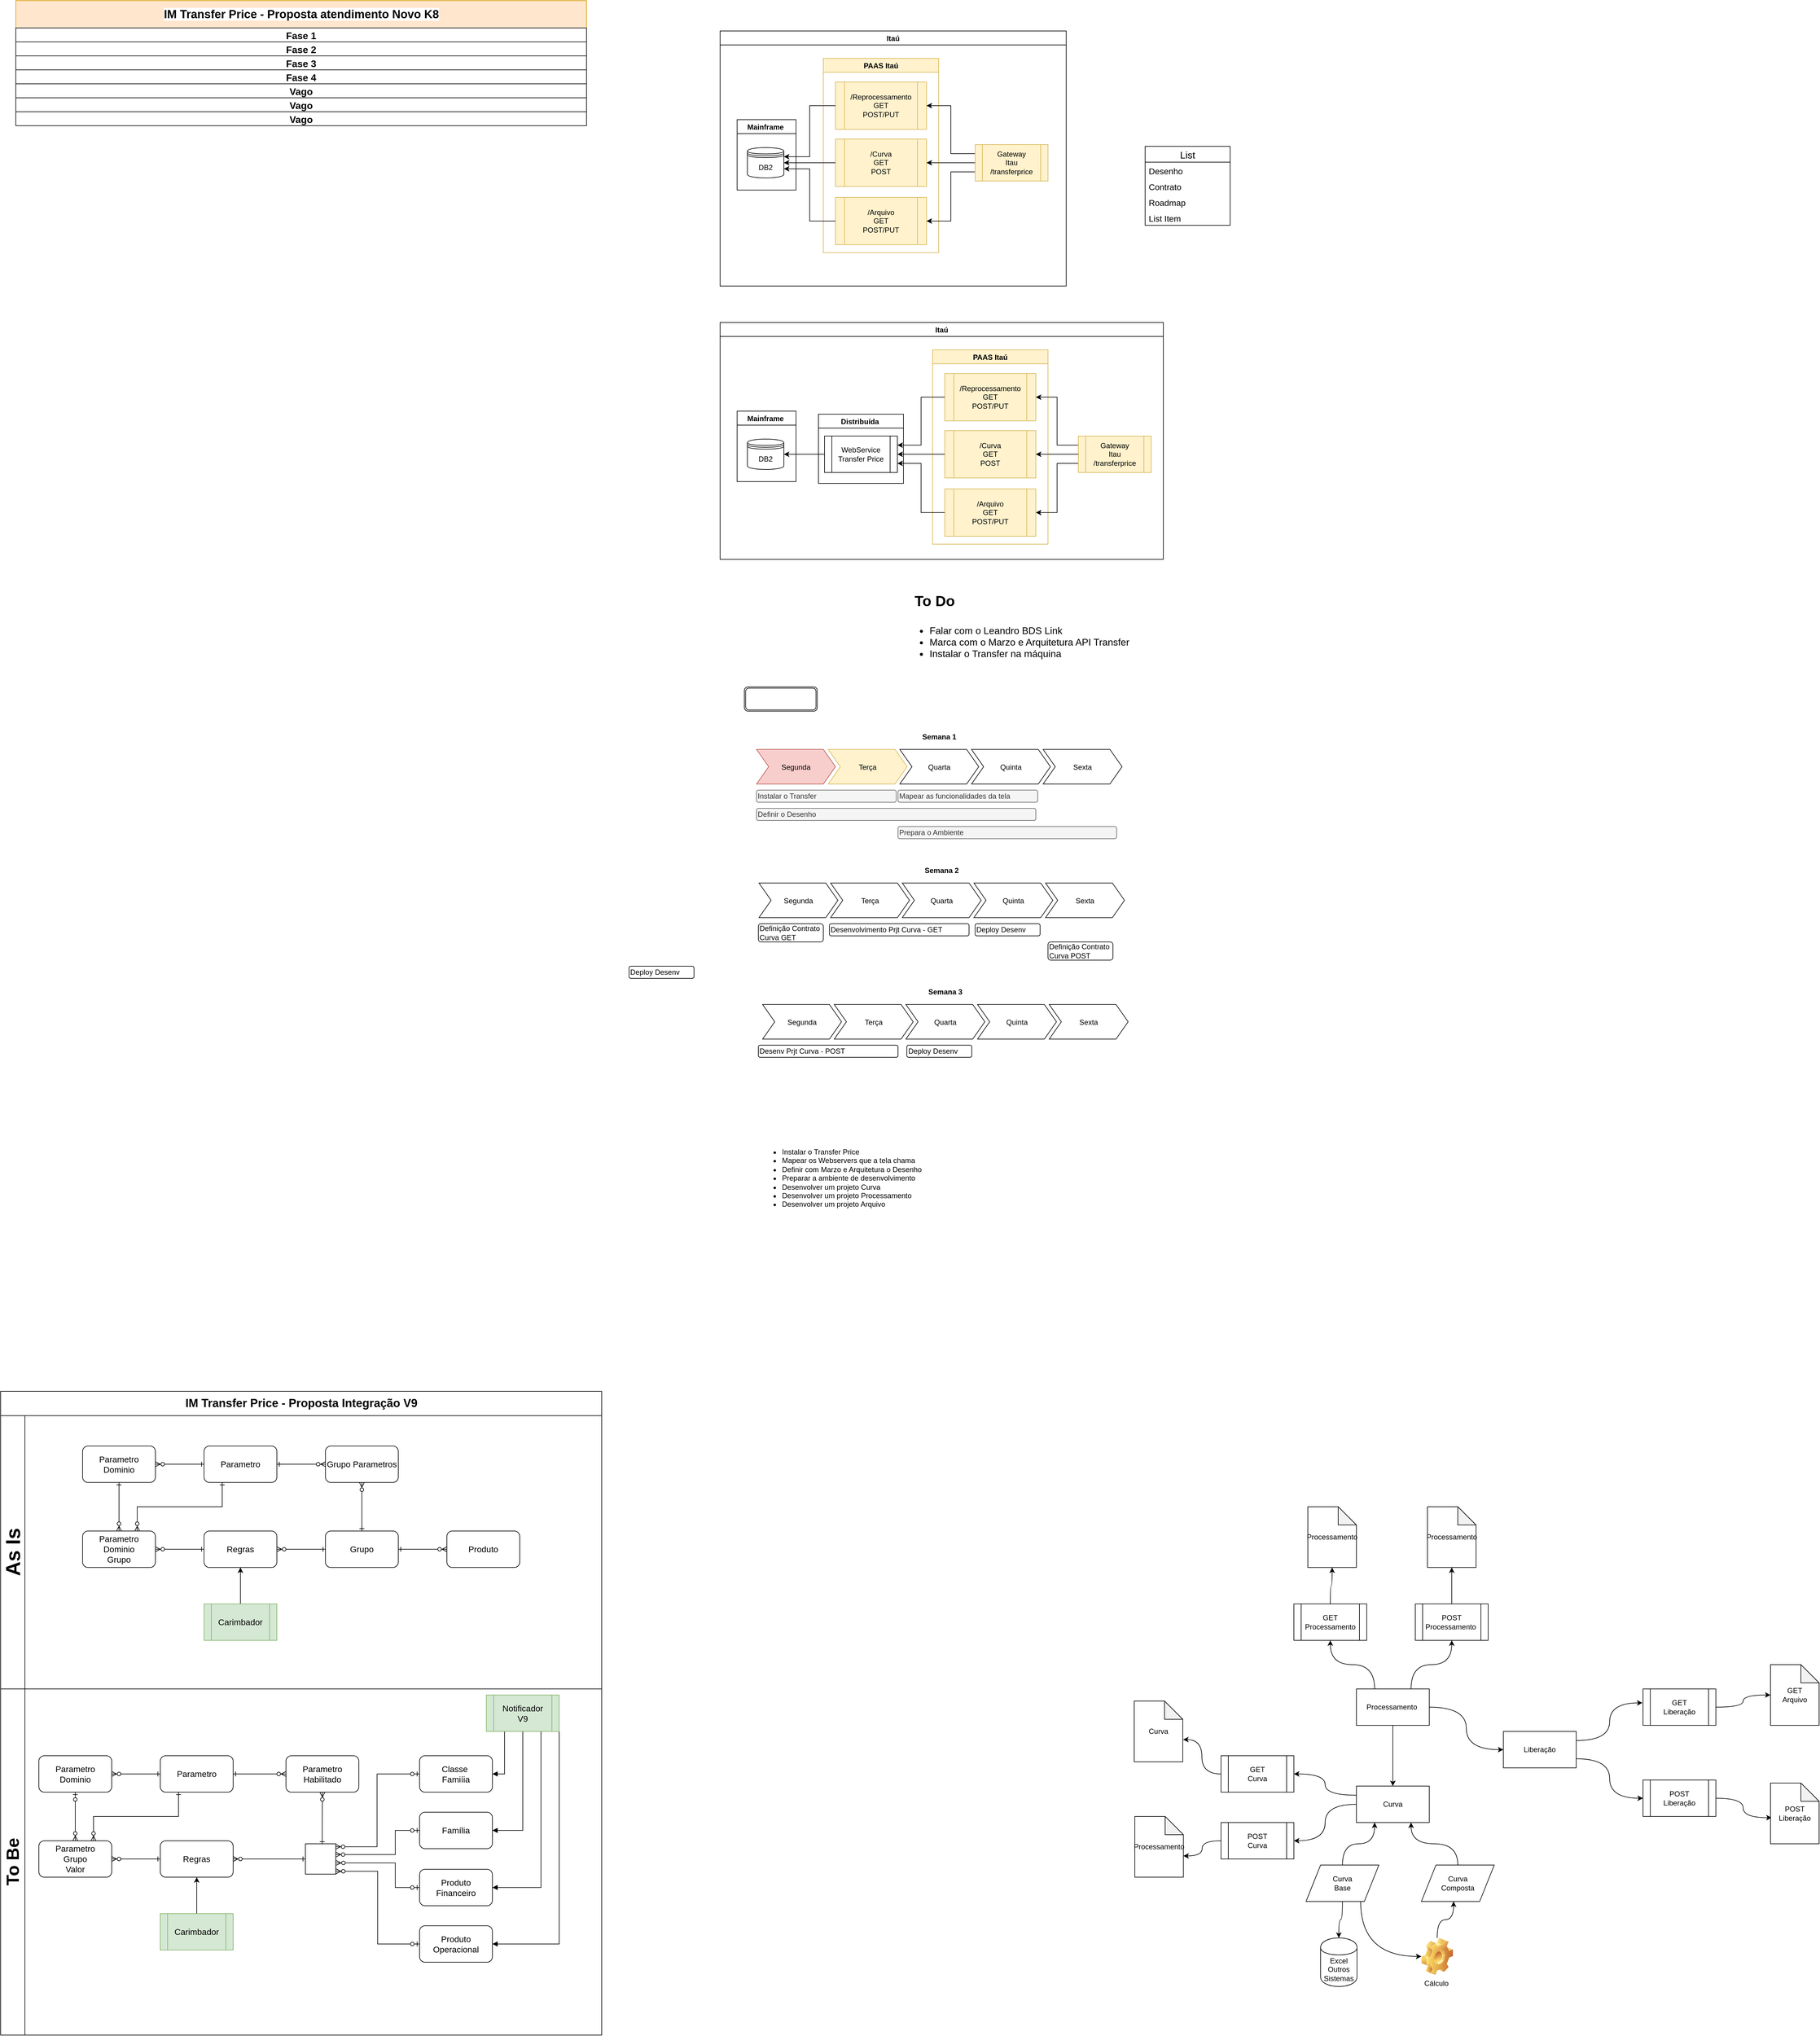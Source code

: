 <mxfile version="13.5.1" type="device"><diagram id="qxXj5DrUBGIvJtIGOTiP" name="Page-1"><mxGraphModel dx="3663" dy="815" grid="1" gridSize="10" guides="1" tooltips="1" connect="1" arrows="1" fold="1" page="1" pageScale="1" pageWidth="827" pageHeight="1169" math="0" shadow="0"><root><mxCell id="0"/><mxCell id="1" parent="0"/><mxCell id="TB-WbyYT-tjFsOPEsxmc-39" value="&lt;span style=&quot;font-size: 19px ; background-color: rgb(255 , 255 , 255)&quot;&gt;IM Transfer Price - Proposta atendimento Novo K8&lt;/span&gt;" style="swimlane;html=1;childLayout=stackLayout;resizeParent=1;resizeParentMax=0;horizontal=1;startSize=45;horizontalStack=0;shadow=0;sketch=0;fontSize=14;verticalAlign=middle;align=center;fillColor=#ffe6cc;strokeColor=#d79b00;" vertex="1" parent="1"><mxGeometry x="-2290" y="200" width="940" height="206" as="geometry"/></mxCell><mxCell id="TB-WbyYT-tjFsOPEsxmc-94" value="Fase 1" style="swimlane;shadow=0;sketch=0;fontSize=16;align=center;startSize=23;" vertex="1" collapsed="1" parent="TB-WbyYT-tjFsOPEsxmc-39"><mxGeometry y="45" width="940" height="23" as="geometry"><mxRectangle y="45" width="940" height="405" as="alternateBounds"/></mxGeometry></mxCell><mxCell id="TB-WbyYT-tjFsOPEsxmc-106" value="AWS Itaú " style="swimlane;startSize=23;" vertex="1" parent="TB-WbyYT-tjFsOPEsxmc-94"><mxGeometry x="500" y="85" width="410" height="205" as="geometry"/></mxCell><mxCell id="TB-WbyYT-tjFsOPEsxmc-95" style="edgeStyle=orthogonalEdgeStyle;rounded=0;orthogonalLoop=1;jettySize=auto;html=1;exitX=0;exitY=0.25;exitDx=0;exitDy=0;entryX=1;entryY=0.5;entryDx=0;entryDy=0;entryPerimeter=0;" edge="1" source="TB-WbyYT-tjFsOPEsxmc-107" target="TB-WbyYT-tjFsOPEsxmc-115" parent="TB-WbyYT-tjFsOPEsxmc-106"><mxGeometry relative="1" as="geometry"><mxPoint x="175" y="215" as="targetPoint"/></mxGeometry></mxCell><mxCell id="TB-WbyYT-tjFsOPEsxmc-116" value="K8" style="swimlane;shadow=0;sketch=0;fontSize=16;align=center;" vertex="1" parent="TB-WbyYT-tjFsOPEsxmc-106"><mxGeometry x="200" y="51" width="200" height="103" as="geometry"/></mxCell><mxCell id="TB-WbyYT-tjFsOPEsxmc-107" value="Novo K8" style="shape=process;whiteSpace=wrap;html=1;backgroundOutline=1;" vertex="1" parent="TB-WbyYT-tjFsOPEsxmc-116"><mxGeometry x="40" y="35.5" width="120" height="60" as="geometry"/></mxCell><mxCell id="TB-WbyYT-tjFsOPEsxmc-112" value="IM(NovaSigla)" style="swimlane;shadow=0;sketch=0;fontSize=16;align=center;fillColor=#fff2cc;strokeColor=#d6b656;" vertex="1" parent="TB-WbyYT-tjFsOPEsxmc-106"><mxGeometry x="10" y="37" width="160" height="143" as="geometry"/></mxCell><mxCell id="TB-WbyYT-tjFsOPEsxmc-115" value="Carimbo&lt;br&gt;In" style="strokeWidth=2;html=1;shape=mxgraph.flowchart.direct_data;whiteSpace=wrap;shadow=0;sketch=0;fontSize=12;align=center;fillColor=#fff2cc;strokeColor=#d6b656;" vertex="1" parent="TB-WbyYT-tjFsOPEsxmc-112"><mxGeometry x="47.5" y="34" width="65" height="35" as="geometry"/></mxCell><mxCell id="TB-WbyYT-tjFsOPEsxmc-378" value="Carimbo&lt;br&gt;Out" style="strokeWidth=2;html=1;shape=mxgraph.flowchart.direct_data;whiteSpace=wrap;shadow=0;sketch=0;fontSize=12;align=center;fillColor=#fff2cc;strokeColor=#d6b656;" vertex="1" parent="TB-WbyYT-tjFsOPEsxmc-112"><mxGeometry x="47.5" y="82.5" width="65" height="35" as="geometry"/></mxCell><mxCell id="TB-WbyYT-tjFsOPEsxmc-379" style="edgeStyle=orthogonalEdgeStyle;rounded=0;jumpStyle=arc;jumpSize=11;orthogonalLoop=1;jettySize=auto;html=1;exitX=0;exitY=0.75;exitDx=0;exitDy=0;entryX=1;entryY=0.5;entryDx=0;entryDy=0;entryPerimeter=0;startArrow=none;startFill=0;endArrow=classic;endFill=1;fontSize=12;" edge="1" parent="TB-WbyYT-tjFsOPEsxmc-106" source="TB-WbyYT-tjFsOPEsxmc-107" target="TB-WbyYT-tjFsOPEsxmc-378"><mxGeometry relative="1" as="geometry"/></mxCell><mxCell id="TB-WbyYT-tjFsOPEsxmc-96" value="Itaú" style="swimlane;" vertex="1" parent="TB-WbyYT-tjFsOPEsxmc-94"><mxGeometry x="70" y="85" width="370" height="255" as="geometry"><mxRectangle x="90" y="270" width="50" height="23" as="alternateBounds"/></mxGeometry></mxCell><mxCell id="TB-WbyYT-tjFsOPEsxmc-104" style="edgeStyle=orthogonalEdgeStyle;rounded=0;orthogonalLoop=1;jettySize=auto;html=1;exitX=0;exitY=0.5;exitDx=0;exitDy=0;entryX=1;entryY=0.5;entryDx=0;entryDy=0;" edge="1" parent="TB-WbyYT-tjFsOPEsxmc-96" source="TB-WbyYT-tjFsOPEsxmc-99" target="TB-WbyYT-tjFsOPEsxmc-136"><mxGeometry relative="1" as="geometry"><mxPoint x="150" y="185" as="targetPoint"/></mxGeometry></mxCell><mxCell id="TB-WbyYT-tjFsOPEsxmc-134" value="Mainframe " style="swimlane;" vertex="1" parent="TB-WbyYT-tjFsOPEsxmc-96"><mxGeometry x="10" y="37.5" width="160" height="190" as="geometry"/></mxCell><mxCell id="TB-WbyYT-tjFsOPEsxmc-135" style="edgeStyle=orthogonalEdgeStyle;rounded=0;orthogonalLoop=1;jettySize=auto;html=1;exitX=0.5;exitY=1;exitDx=0;exitDy=0;entryX=0.5;entryY=0;entryDx=0;entryDy=0;fontSize=19;" edge="1" parent="TB-WbyYT-tjFsOPEsxmc-134" source="TB-WbyYT-tjFsOPEsxmc-136" target="TB-WbyYT-tjFsOPEsxmc-137"><mxGeometry relative="1" as="geometry"/></mxCell><mxCell id="TB-WbyYT-tjFsOPEsxmc-136" value="$IMX9&lt;br&gt;$IM00X9" style="shape=process;whiteSpace=wrap;html=1;backgroundOutline=1;fontSize=19;" vertex="1" parent="TB-WbyYT-tjFsOPEsxmc-134"><mxGeometry x="20" y="35" width="120" height="60" as="geometry"/></mxCell><mxCell id="TB-WbyYT-tjFsOPEsxmc-137" value="DB2" style="shape=datastore;whiteSpace=wrap;html=1;" vertex="1" parent="TB-WbyYT-tjFsOPEsxmc-134"><mxGeometry x="50" y="125" width="60" height="50" as="geometry"/></mxCell><mxCell id="TB-WbyYT-tjFsOPEsxmc-98" value="PAAS Itaú" style="swimlane;fillColor=#fff2cc;strokeColor=#d6b656;" vertex="1" parent="TB-WbyYT-tjFsOPEsxmc-96"><mxGeometry x="190" y="40" width="160" height="100" as="geometry"/></mxCell><mxCell id="TB-WbyYT-tjFsOPEsxmc-99" value="/TransferPrice&lt;br&gt;/Carimbador" style="shape=process;whiteSpace=wrap;html=1;backgroundOutline=1;fillColor=#fff2cc;strokeColor=#d6b656;" vertex="1" parent="TB-WbyYT-tjFsOPEsxmc-98"><mxGeometry x="20" y="32.5" width="120" height="60" as="geometry"/></mxCell><mxCell id="TB-WbyYT-tjFsOPEsxmc-118" style="edgeStyle=orthogonalEdgeStyle;rounded=0;orthogonalLoop=1;jettySize=auto;html=1;exitX=1;exitY=0.25;exitDx=0;exitDy=0;entryX=0;entryY=0.5;entryDx=0;entryDy=0;entryPerimeter=0;startArrow=none;startFill=0;endArrow=classic;endFill=1;fontSize=16;" edge="1" parent="TB-WbyYT-tjFsOPEsxmc-94" source="TB-WbyYT-tjFsOPEsxmc-99" target="TB-WbyYT-tjFsOPEsxmc-115"><mxGeometry relative="1" as="geometry"/></mxCell><mxCell id="TB-WbyYT-tjFsOPEsxmc-380" style="edgeStyle=orthogonalEdgeStyle;rounded=0;jumpStyle=arc;jumpSize=11;orthogonalLoop=1;jettySize=auto;html=1;exitX=1;exitY=0.75;exitDx=0;exitDy=0;entryX=0;entryY=0.5;entryDx=0;entryDy=0;entryPerimeter=0;startArrow=none;startFill=0;endArrow=classic;endFill=1;fontSize=12;" edge="1" parent="TB-WbyYT-tjFsOPEsxmc-94" source="TB-WbyYT-tjFsOPEsxmc-99" target="TB-WbyYT-tjFsOPEsxmc-378"><mxGeometry relative="1" as="geometry"/></mxCell><mxCell id="TB-WbyYT-tjFsOPEsxmc-93" value="Fase 2" style="swimlane;shadow=0;sketch=0;fontSize=16;align=center;" vertex="1" collapsed="1" parent="TB-WbyYT-tjFsOPEsxmc-39"><mxGeometry y="68" width="940" height="23" as="geometry"><mxRectangle y="68" width="940" height="430" as="alternateBounds"/></mxGeometry></mxCell><mxCell id="TB-WbyYT-tjFsOPEsxmc-144" value="Itaú" style="swimlane;" vertex="1" parent="TB-WbyYT-tjFsOPEsxmc-93"><mxGeometry x="80" y="70" width="322" height="270" as="geometry"><mxRectangle x="90" y="270" width="50" height="23" as="alternateBounds"/></mxGeometry></mxCell><mxCell id="TB-WbyYT-tjFsOPEsxmc-150" value="PAAS Itaú" style="swimlane;" vertex="1" parent="TB-WbyYT-tjFsOPEsxmc-144"><mxGeometry x="152" y="40" width="158" height="210" as="geometry"/></mxCell><mxCell id="TB-WbyYT-tjFsOPEsxmc-153" value="/TransferPrice&lt;br&gt;/Regra" style="shape=process;whiteSpace=wrap;html=1;backgroundOutline=1;fillColor=#fff2cc;strokeColor=#d6b656;" vertex="1" parent="TB-WbyYT-tjFsOPEsxmc-150"><mxGeometry x="20" y="32.5" width="120" height="60" as="geometry"/></mxCell><mxCell id="TB-WbyYT-tjFsOPEsxmc-154" value="/TransferPrice&lt;br&gt;/Curva" style="shape=process;whiteSpace=wrap;html=1;backgroundOutline=1;fillColor=#fff2cc;strokeColor=#d6b656;" vertex="1" parent="TB-WbyYT-tjFsOPEsxmc-150"><mxGeometry x="20" y="125.0" width="120" height="60" as="geometry"/></mxCell><mxCell id="TB-WbyYT-tjFsOPEsxmc-161" value="Mainframe " style="swimlane;" vertex="1" parent="TB-WbyYT-tjFsOPEsxmc-144"><mxGeometry x="20" y="60" width="100" height="130" as="geometry"/></mxCell><mxCell id="TB-WbyYT-tjFsOPEsxmc-164" value="DB2" style="shape=datastore;whiteSpace=wrap;html=1;" vertex="1" parent="TB-WbyYT-tjFsOPEsxmc-161"><mxGeometry x="10" y="60" width="60" height="50" as="geometry"/></mxCell><mxCell id="TB-WbyYT-tjFsOPEsxmc-159" style="edgeStyle=orthogonalEdgeStyle;rounded=0;orthogonalLoop=1;jettySize=auto;html=1;exitX=0;exitY=0.5;exitDx=0;exitDy=0;entryX=1;entryY=0.3;entryDx=0;entryDy=0;startArrow=none;startFill=0;endArrow=classic;endFill=1;fontSize=16;" edge="1" parent="TB-WbyYT-tjFsOPEsxmc-144" source="TB-WbyYT-tjFsOPEsxmc-153" target="TB-WbyYT-tjFsOPEsxmc-164"><mxGeometry relative="1" as="geometry"><mxPoint x="110" y="135" as="targetPoint"/></mxGeometry></mxCell><mxCell id="TB-WbyYT-tjFsOPEsxmc-160" style="edgeStyle=orthogonalEdgeStyle;rounded=0;orthogonalLoop=1;jettySize=auto;html=1;exitX=0;exitY=0.5;exitDx=0;exitDy=0;entryX=1;entryY=0.7;entryDx=0;entryDy=0;startArrow=none;startFill=0;endArrow=classic;endFill=1;fontSize=16;" edge="1" parent="TB-WbyYT-tjFsOPEsxmc-144" source="TB-WbyYT-tjFsOPEsxmc-154" target="TB-WbyYT-tjFsOPEsxmc-164"><mxGeometry relative="1" as="geometry"><mxPoint x="110" y="155" as="targetPoint"/></mxGeometry></mxCell><mxCell id="TB-WbyYT-tjFsOPEsxmc-138" value="AWS Itaú " style="swimlane;startSize=23;" vertex="1" parent="TB-WbyYT-tjFsOPEsxmc-93"><mxGeometry x="442" y="90" width="410" height="230" as="geometry"/></mxCell><mxCell id="TB-WbyYT-tjFsOPEsxmc-140" value="K8" style="swimlane;shadow=0;sketch=0;fontSize=16;align=center;" vertex="1" parent="TB-WbyYT-tjFsOPEsxmc-138"><mxGeometry x="258" y="67" width="140" height="103" as="geometry"/></mxCell><mxCell id="TB-WbyYT-tjFsOPEsxmc-141" value="Novo K8" style="shape=process;whiteSpace=wrap;html=1;backgroundOutline=1;" vertex="1" parent="TB-WbyYT-tjFsOPEsxmc-140"><mxGeometry x="10" y="31.5" width="120" height="60" as="geometry"/></mxCell><mxCell id="TB-WbyYT-tjFsOPEsxmc-142" value="IM(NovaSigla)" style="swimlane;shadow=0;sketch=0;fontSize=16;align=center;" vertex="1" parent="TB-WbyYT-tjFsOPEsxmc-138"><mxGeometry x="20" y="37" width="210" height="163" as="geometry"/></mxCell><mxCell id="TB-WbyYT-tjFsOPEsxmc-381" value="Carimbo&lt;br&gt;In" style="strokeWidth=2;html=1;shape=mxgraph.flowchart.direct_data;whiteSpace=wrap;shadow=0;sketch=0;fontSize=12;align=center;" vertex="1" parent="TB-WbyYT-tjFsOPEsxmc-142"><mxGeometry x="109" y="49.75" width="65" height="35" as="geometry"/></mxCell><mxCell id="TB-WbyYT-tjFsOPEsxmc-428" value="Carimbo&lt;br&gt;Middle" style="strokeWidth=2;html=1;shape=mxgraph.flowchart.direct_data;whiteSpace=wrap;shadow=0;sketch=0;fontSize=12;align=center;fillColor=#fff2cc;strokeColor=#d6b656;" vertex="1" parent="TB-WbyYT-tjFsOPEsxmc-142"><mxGeometry x="8" y="74" width="65" height="35" as="geometry"/></mxCell><mxCell id="TB-WbyYT-tjFsOPEsxmc-382" value="Carimbo&lt;br&gt;Out" style="strokeWidth=2;html=1;shape=mxgraph.flowchart.direct_data;whiteSpace=wrap;shadow=0;sketch=0;fontSize=12;align=center;" vertex="1" parent="TB-WbyYT-tjFsOPEsxmc-142"><mxGeometry x="109" y="98.25" width="65" height="35" as="geometry"/></mxCell><mxCell id="TB-WbyYT-tjFsOPEsxmc-426" style="edgeStyle=orthogonalEdgeStyle;rounded=0;jumpStyle=arc;jumpSize=11;orthogonalLoop=1;jettySize=auto;html=1;exitX=0;exitY=0.25;exitDx=0;exitDy=0;entryX=1;entryY=0.5;entryDx=0;entryDy=0;entryPerimeter=0;startArrow=none;startFill=0;endArrow=classic;endFill=1;fontSize=12;" edge="1" parent="TB-WbyYT-tjFsOPEsxmc-138" source="TB-WbyYT-tjFsOPEsxmc-141" target="TB-WbyYT-tjFsOPEsxmc-381"><mxGeometry relative="1" as="geometry"/></mxCell><mxCell id="TB-WbyYT-tjFsOPEsxmc-427" style="edgeStyle=orthogonalEdgeStyle;rounded=0;jumpStyle=arc;jumpSize=11;orthogonalLoop=1;jettySize=auto;html=1;exitX=0;exitY=0.75;exitDx=0;exitDy=0;entryX=1;entryY=0.5;entryDx=0;entryDy=0;entryPerimeter=0;startArrow=none;startFill=0;endArrow=classic;endFill=1;fontSize=12;" edge="1" parent="TB-WbyYT-tjFsOPEsxmc-138" source="TB-WbyYT-tjFsOPEsxmc-141" target="TB-WbyYT-tjFsOPEsxmc-382"><mxGeometry relative="1" as="geometry"/></mxCell><mxCell id="TB-WbyYT-tjFsOPEsxmc-429" style="edgeStyle=orthogonalEdgeStyle;rounded=0;jumpStyle=arc;jumpSize=11;orthogonalLoop=1;jettySize=auto;html=1;exitX=1;exitY=0.25;exitDx=0;exitDy=0;entryX=0.5;entryY=0;entryDx=0;entryDy=0;entryPerimeter=0;startArrow=none;startFill=0;endArrow=classic;endFill=1;fontSize=12;" edge="1" parent="TB-WbyYT-tjFsOPEsxmc-93" source="TB-WbyYT-tjFsOPEsxmc-153" target="TB-WbyYT-tjFsOPEsxmc-381"><mxGeometry relative="1" as="geometry"/></mxCell><mxCell id="TB-WbyYT-tjFsOPEsxmc-430" style="edgeStyle=orthogonalEdgeStyle;rounded=0;jumpStyle=arc;jumpSize=11;orthogonalLoop=1;jettySize=auto;html=1;exitX=1;exitY=0.75;exitDx=0;exitDy=0;entryX=0.5;entryY=1;entryDx=0;entryDy=0;entryPerimeter=0;startArrow=none;startFill=0;endArrow=classic;endFill=1;fontSize=12;" edge="1" parent="TB-WbyYT-tjFsOPEsxmc-93" source="TB-WbyYT-tjFsOPEsxmc-154" target="TB-WbyYT-tjFsOPEsxmc-382"><mxGeometry relative="1" as="geometry"/></mxCell><mxCell id="TB-WbyYT-tjFsOPEsxmc-431" style="edgeStyle=orthogonalEdgeStyle;rounded=0;jumpStyle=arc;jumpSize=11;orthogonalLoop=1;jettySize=auto;html=1;exitX=1;exitY=0.5;exitDx=0;exitDy=0;entryX=0.5;entryY=1;entryDx=0;entryDy=0;entryPerimeter=0;startArrow=none;startFill=0;endArrow=classic;endFill=1;fontSize=12;" edge="1" parent="TB-WbyYT-tjFsOPEsxmc-93" source="TB-WbyYT-tjFsOPEsxmc-154" target="TB-WbyYT-tjFsOPEsxmc-428"><mxGeometry relative="1" as="geometry"/></mxCell><mxCell id="TB-WbyYT-tjFsOPEsxmc-432" style="edgeStyle=orthogonalEdgeStyle;rounded=0;jumpStyle=arc;jumpSize=11;orthogonalLoop=1;jettySize=auto;html=1;exitX=1;exitY=0.5;exitDx=0;exitDy=0;entryX=0.5;entryY=0;entryDx=0;entryDy=0;entryPerimeter=0;startArrow=none;startFill=0;endArrow=classic;endFill=1;fontSize=12;" edge="1" parent="TB-WbyYT-tjFsOPEsxmc-93" source="TB-WbyYT-tjFsOPEsxmc-153" target="TB-WbyYT-tjFsOPEsxmc-428"><mxGeometry relative="1" as="geometry"/></mxCell><mxCell id="TB-WbyYT-tjFsOPEsxmc-92" value="Fase 3" style="swimlane;shadow=0;sketch=0;fontSize=16;align=center;" vertex="1" collapsed="1" parent="TB-WbyYT-tjFsOPEsxmc-39"><mxGeometry y="91" width="940" height="23" as="geometry"><mxRectangle y="91" width="940" height="440" as="alternateBounds"/></mxGeometry></mxCell><mxCell id="TB-WbyYT-tjFsOPEsxmc-166" value="AWS Itaú " style="swimlane;startSize=23;" vertex="1" parent="TB-WbyYT-tjFsOPEsxmc-92"><mxGeometry x="250" y="63" width="650" height="337" as="geometry"/></mxCell><mxCell id="TB-WbyYT-tjFsOPEsxmc-170" value="K8" style="swimlane;shadow=0;sketch=0;fontSize=16;align=center;" vertex="1" parent="TB-WbyYT-tjFsOPEsxmc-166"><mxGeometry x="490" y="128.5" width="140" height="103" as="geometry"/></mxCell><mxCell id="TB-WbyYT-tjFsOPEsxmc-171" value="Novo K8" style="shape=process;whiteSpace=wrap;html=1;backgroundOutline=1;" vertex="1" parent="TB-WbyYT-tjFsOPEsxmc-170"><mxGeometry x="10" y="31.5" width="120" height="60" as="geometry"/></mxCell><mxCell id="TB-WbyYT-tjFsOPEsxmc-400" value="IM(NovaSigla)" style="swimlane;shadow=0;sketch=0;fontSize=16;align=center;" vertex="1" parent="TB-WbyYT-tjFsOPEsxmc-166"><mxGeometry x="20" y="40" width="450" height="280" as="geometry"/></mxCell><mxCell id="TB-WbyYT-tjFsOPEsxmc-401" style="edgeStyle=orthogonalEdgeStyle;rounded=0;orthogonalLoop=1;jettySize=auto;html=1;exitX=1;exitY=0.75;exitDx=0;exitDy=0;entryX=0;entryY=0.5;entryDx=0;entryDy=0;entryPerimeter=0;startArrow=none;startFill=0;endArrow=classic;endFill=1;fontSize=12;" edge="1" parent="TB-WbyYT-tjFsOPEsxmc-400" source="TB-WbyYT-tjFsOPEsxmc-405" target="TB-WbyYT-tjFsOPEsxmc-421"><mxGeometry relative="1" as="geometry"/></mxCell><mxCell id="TB-WbyYT-tjFsOPEsxmc-402" style="edgeStyle=orthogonalEdgeStyle;rounded=0;orthogonalLoop=1;jettySize=auto;html=1;exitX=0.5;exitY=1;exitDx=0;exitDy=0;entryX=0.5;entryY=0;entryDx=0;entryDy=0;entryPerimeter=0;startArrow=none;startFill=0;endArrow=classic;endFill=1;fontSize=12;" edge="1" parent="TB-WbyYT-tjFsOPEsxmc-400" source="TB-WbyYT-tjFsOPEsxmc-405" target="TB-WbyYT-tjFsOPEsxmc-417"><mxGeometry relative="1" as="geometry"/></mxCell><mxCell id="TB-WbyYT-tjFsOPEsxmc-403" style="edgeStyle=orthogonalEdgeStyle;rounded=0;jumpStyle=sharp;jumpSize=12;orthogonalLoop=1;jettySize=auto;html=1;exitX=0;exitY=0.5;exitDx=0;exitDy=0;entryX=1;entryY=0.5;entryDx=0;entryDy=0;entryPerimeter=0;startArrow=none;startFill=0;endArrow=classic;endFill=1;fontSize=12;" edge="1" parent="TB-WbyYT-tjFsOPEsxmc-400" source="TB-WbyYT-tjFsOPEsxmc-405" target="TB-WbyYT-tjFsOPEsxmc-419"><mxGeometry relative="1" as="geometry"/></mxCell><mxCell id="TB-WbyYT-tjFsOPEsxmc-404" style="edgeStyle=orthogonalEdgeStyle;rounded=0;jumpStyle=arc;jumpSize=11;orthogonalLoop=1;jettySize=auto;html=1;exitX=0;exitY=0.25;exitDx=0;exitDy=0;entryX=0.5;entryY=0;entryDx=0;entryDy=0;entryPerimeter=0;startArrow=none;startFill=0;endArrow=classic;endFill=1;fontSize=12;" edge="1" parent="TB-WbyYT-tjFsOPEsxmc-400" source="TB-WbyYT-tjFsOPEsxmc-405" target="TB-WbyYT-tjFsOPEsxmc-418"><mxGeometry relative="1" as="geometry"/></mxCell><mxCell id="TB-WbyYT-tjFsOPEsxmc-405" value="/TransferPrice&lt;br&gt;/Regra" style="shape=process;whiteSpace=wrap;html=1;backgroundOutline=1;fillColor=#f8cecc;strokeColor=#b85450;" vertex="1" parent="TB-WbyYT-tjFsOPEsxmc-400"><mxGeometry x="172" y="33.75" width="120" height="60" as="geometry"/></mxCell><mxCell id="TB-WbyYT-tjFsOPEsxmc-406" style="edgeStyle=orthogonalEdgeStyle;rounded=0;orthogonalLoop=1;jettySize=auto;html=1;exitX=0.5;exitY=0;exitDx=0;exitDy=0;entryX=0.5;entryY=1;entryDx=0;entryDy=0;entryPerimeter=0;startArrow=none;startFill=0;endArrow=classic;endFill=1;fontSize=12;" edge="1" parent="TB-WbyYT-tjFsOPEsxmc-400" source="TB-WbyYT-tjFsOPEsxmc-416" target="TB-WbyYT-tjFsOPEsxmc-417"><mxGeometry relative="1" as="geometry"/></mxCell><mxCell id="TB-WbyYT-tjFsOPEsxmc-407" style="edgeStyle=orthogonalEdgeStyle;rounded=0;orthogonalLoop=1;jettySize=auto;html=1;exitX=1;exitY=0.25;exitDx=0;exitDy=0;entryX=0;entryY=0.5;entryDx=0;entryDy=0;entryPerimeter=0;startArrow=none;startFill=0;endArrow=classic;endFill=1;fontSize=12;jumpStyle=sharp;jumpSize=12;" edge="1" parent="TB-WbyYT-tjFsOPEsxmc-400" source="TB-WbyYT-tjFsOPEsxmc-416" target="TB-WbyYT-tjFsOPEsxmc-420"><mxGeometry relative="1" as="geometry"/></mxCell><mxCell id="TB-WbyYT-tjFsOPEsxmc-408" style="edgeStyle=orthogonalEdgeStyle;rounded=0;jumpStyle=sharp;jumpSize=12;orthogonalLoop=1;jettySize=auto;html=1;exitX=0;exitY=0.5;exitDx=0;exitDy=0;entryX=0.5;entryY=1;entryDx=0;entryDy=0;entryPerimeter=0;startArrow=none;startFill=0;endArrow=classic;endFill=1;fontSize=12;" edge="1" parent="TB-WbyYT-tjFsOPEsxmc-400" source="TB-WbyYT-tjFsOPEsxmc-416" target="TB-WbyYT-tjFsOPEsxmc-419"><mxGeometry relative="1" as="geometry"/></mxCell><mxCell id="TB-WbyYT-tjFsOPEsxmc-409" style="edgeStyle=orthogonalEdgeStyle;rounded=0;jumpStyle=sharp;jumpSize=12;orthogonalLoop=1;jettySize=auto;html=1;exitX=1;exitY=0.75;exitDx=0;exitDy=0;startArrow=none;startFill=0;endArrow=classic;endFill=1;fontSize=12;" edge="1" parent="TB-WbyYT-tjFsOPEsxmc-400" source="TB-WbyYT-tjFsOPEsxmc-416" target="TB-WbyYT-tjFsOPEsxmc-414"><mxGeometry relative="1" as="geometry"><mxPoint x="352" y="273.75" as="targetPoint"/></mxGeometry></mxCell><mxCell id="TB-WbyYT-tjFsOPEsxmc-410" style="edgeStyle=orthogonalEdgeStyle;rounded=0;orthogonalLoop=1;jettySize=auto;html=1;exitX=1;exitY=0.25;exitDx=0;exitDy=0;entryX=0;entryY=0.5;entryDx=0;entryDy=0;startArrow=none;startFill=0;endArrow=classic;endFill=1;fontSize=16;" edge="1" parent="TB-WbyYT-tjFsOPEsxmc-400" source="TB-WbyYT-tjFsOPEsxmc-405" target="TB-WbyYT-tjFsOPEsxmc-415"><mxGeometry relative="1" as="geometry"/></mxCell><mxCell id="TB-WbyYT-tjFsOPEsxmc-415" value="???" style="shape=datastore;whiteSpace=wrap;html=1;fillColor=#fff2cc;strokeColor=#d6b656;" vertex="1" parent="TB-WbyYT-tjFsOPEsxmc-400"><mxGeometry x="373" y="33.75" width="60" height="50" as="geometry"/></mxCell><mxCell id="TB-WbyYT-tjFsOPEsxmc-419" value="Curva" style="strokeWidth=2;html=1;shape=mxgraph.flowchart.direct_data;whiteSpace=wrap;shadow=0;sketch=0;fontSize=12;align=center;" vertex="1" parent="TB-WbyYT-tjFsOPEsxmc-400"><mxGeometry x="32" y="129.75" width="62" height="35" as="geometry"/></mxCell><mxCell id="TB-WbyYT-tjFsOPEsxmc-416" value="/TransferPrice&lt;br&gt;/Curva" style="shape=process;whiteSpace=wrap;html=1;backgroundOutline=1;fillColor=#f8cecc;strokeColor=#b85450;" vertex="1" parent="TB-WbyYT-tjFsOPEsxmc-400"><mxGeometry x="172" y="177.75" width="120" height="60" as="geometry"/></mxCell><mxCell id="TB-WbyYT-tjFsOPEsxmc-417" value="Carimbo&lt;br&gt;Middle" style="strokeWidth=2;html=1;shape=mxgraph.flowchart.direct_data;whiteSpace=wrap;shadow=0;sketch=0;fontSize=12;align=center;" vertex="1" parent="TB-WbyYT-tjFsOPEsxmc-400"><mxGeometry x="201" y="118.75" width="62" height="35" as="geometry"/></mxCell><mxCell id="TB-WbyYT-tjFsOPEsxmc-418" value="Regra" style="strokeWidth=2;html=1;shape=mxgraph.flowchart.direct_data;whiteSpace=wrap;shadow=0;sketch=0;fontSize=12;align=center;" vertex="1" parent="TB-WbyYT-tjFsOPEsxmc-400"><mxGeometry x="32" y="73.75" width="62" height="35" as="geometry"/></mxCell><mxCell id="TB-WbyYT-tjFsOPEsxmc-421" value="Carimbo&lt;br&gt;In" style="strokeWidth=2;html=1;shape=mxgraph.flowchart.direct_data;whiteSpace=wrap;shadow=0;sketch=0;fontSize=12;align=center;" vertex="1" parent="TB-WbyYT-tjFsOPEsxmc-400"><mxGeometry x="372.5" y="108.75" width="62" height="35" as="geometry"/></mxCell><mxCell id="TB-WbyYT-tjFsOPEsxmc-420" value="Carimbo&lt;br&gt;Out" style="strokeWidth=2;html=1;shape=mxgraph.flowchart.direct_data;whiteSpace=wrap;shadow=0;sketch=0;fontSize=12;align=center;" vertex="1" parent="TB-WbyYT-tjFsOPEsxmc-400"><mxGeometry x="371.5" y="164.75" width="62" height="35" as="geometry"/></mxCell><mxCell id="TB-WbyYT-tjFsOPEsxmc-414" value="???" style="shape=datastore;whiteSpace=wrap;html=1;fillColor=#fff2cc;strokeColor=#d6b656;" vertex="1" parent="TB-WbyYT-tjFsOPEsxmc-400"><mxGeometry x="371.5" y="217" width="60" height="50" as="geometry"/></mxCell><mxCell id="TB-WbyYT-tjFsOPEsxmc-424" style="edgeStyle=orthogonalEdgeStyle;rounded=0;jumpStyle=arc;jumpSize=11;orthogonalLoop=1;jettySize=auto;html=1;exitX=0;exitY=0.25;exitDx=0;exitDy=0;entryX=1;entryY=0.5;entryDx=0;entryDy=0;entryPerimeter=0;startArrow=none;startFill=0;endArrow=classic;endFill=1;fontSize=12;" edge="1" parent="TB-WbyYT-tjFsOPEsxmc-166" source="TB-WbyYT-tjFsOPEsxmc-171" target="TB-WbyYT-tjFsOPEsxmc-421"><mxGeometry relative="1" as="geometry"/></mxCell><mxCell id="TB-WbyYT-tjFsOPEsxmc-425" style="edgeStyle=orthogonalEdgeStyle;rounded=0;jumpStyle=arc;jumpSize=11;orthogonalLoop=1;jettySize=auto;html=1;exitX=0;exitY=0.75;exitDx=0;exitDy=0;entryX=1;entryY=0.5;entryDx=0;entryDy=0;entryPerimeter=0;startArrow=none;startFill=0;endArrow=classic;endFill=1;fontSize=12;" edge="1" parent="TB-WbyYT-tjFsOPEsxmc-166" source="TB-WbyYT-tjFsOPEsxmc-171" target="TB-WbyYT-tjFsOPEsxmc-420"><mxGeometry relative="1" as="geometry"/></mxCell><mxCell id="TB-WbyYT-tjFsOPEsxmc-172" value="Itaú" style="swimlane;" vertex="1" parent="TB-WbyYT-tjFsOPEsxmc-92"><mxGeometry x="30" y="63" width="180" height="288" as="geometry"><mxRectangle x="90" y="270" width="50" height="23" as="alternateBounds"/></mxGeometry></mxCell><mxCell id="TB-WbyYT-tjFsOPEsxmc-175" value="PAAS Itaú" style="swimlane;" vertex="1" parent="TB-WbyYT-tjFsOPEsxmc-172"><mxGeometry x="10" y="40" width="150" height="100" as="geometry"/></mxCell><mxCell id="TB-WbyYT-tjFsOPEsxmc-183" value="Espelhamento&lt;br&gt;DataOut" style="shape=process;whiteSpace=wrap;html=1;backgroundOutline=1;fillColor=#fff2cc;strokeColor=#d6b656;" vertex="1" parent="TB-WbyYT-tjFsOPEsxmc-175"><mxGeometry x="15" y="28.5" width="120" height="60" as="geometry"/></mxCell><mxCell id="TB-WbyYT-tjFsOPEsxmc-388" value="Mainframe" style="swimlane;html=1;startSize=20;horizontal=0;childLayout=flowLayout;flowOrientation=west;resizable=0;interRankCellSpacing=50;containerType=tree;shadow=0;sketch=0;fontSize=12;align=left;" vertex="1" parent="TB-WbyYT-tjFsOPEsxmc-172"><mxGeometry x="14" y="177" width="120" height="90" as="geometry"/></mxCell><mxCell id="TB-WbyYT-tjFsOPEsxmc-398" value="DB2" style="shape=datastore;whiteSpace=wrap;html=1;" vertex="1" parent="TB-WbyYT-tjFsOPEsxmc-388"><mxGeometry x="40" y="20" width="60" height="50" as="geometry"/></mxCell><mxCell id="TB-WbyYT-tjFsOPEsxmc-399" style="edgeStyle=orthogonalEdgeStyle;rounded=0;jumpStyle=arc;jumpSize=11;orthogonalLoop=1;jettySize=auto;html=1;exitX=0.5;exitY=1;exitDx=0;exitDy=0;entryX=0.5;entryY=0;entryDx=0;entryDy=0;startArrow=none;startFill=0;endArrow=classic;endFill=1;fontSize=12;" edge="1" parent="TB-WbyYT-tjFsOPEsxmc-172" source="TB-WbyYT-tjFsOPEsxmc-183" target="TB-WbyYT-tjFsOPEsxmc-398"><mxGeometry relative="1" as="geometry"/></mxCell><mxCell id="TB-WbyYT-tjFsOPEsxmc-422" style="edgeStyle=orthogonalEdgeStyle;rounded=0;jumpStyle=arc;jumpSize=11;orthogonalLoop=1;jettySize=auto;html=1;exitX=1;exitY=0.25;exitDx=0;exitDy=0;entryX=0;entryY=0.5;entryDx=0;entryDy=0;entryPerimeter=0;startArrow=none;startFill=0;endArrow=classic;endFill=1;fontSize=12;" edge="1" parent="TB-WbyYT-tjFsOPEsxmc-92" source="TB-WbyYT-tjFsOPEsxmc-183" target="TB-WbyYT-tjFsOPEsxmc-418"><mxGeometry relative="1" as="geometry"/></mxCell><mxCell id="TB-WbyYT-tjFsOPEsxmc-423" style="edgeStyle=orthogonalEdgeStyle;rounded=0;jumpStyle=arc;jumpSize=11;orthogonalLoop=1;jettySize=auto;html=1;exitX=1;exitY=0.75;exitDx=0;exitDy=0;entryX=0;entryY=0.5;entryDx=0;entryDy=0;entryPerimeter=0;startArrow=none;startFill=0;endArrow=classic;endFill=1;fontSize=12;" edge="1" parent="TB-WbyYT-tjFsOPEsxmc-92" source="TB-WbyYT-tjFsOPEsxmc-183" target="TB-WbyYT-tjFsOPEsxmc-419"><mxGeometry relative="1" as="geometry"><Array as="points"><mxPoint x="220" y="177"/><mxPoint x="220" y="250"/></Array></mxGeometry></mxCell><mxCell id="TB-WbyYT-tjFsOPEsxmc-91" value="Fase 4" style="swimlane;shadow=0;sketch=0;fontSize=16;align=center;" vertex="1" collapsed="1" parent="TB-WbyYT-tjFsOPEsxmc-39"><mxGeometry y="114" width="940" height="23" as="geometry"><mxRectangle y="114" width="940" height="566" as="alternateBounds"/></mxGeometry></mxCell><mxCell id="TB-WbyYT-tjFsOPEsxmc-261" style="edgeStyle=orthogonalEdgeStyle;rounded=0;jumpStyle=sharp;jumpSize=12;orthogonalLoop=1;jettySize=auto;html=1;exitX=1;exitY=0.25;exitDx=0;exitDy=0;entryX=0;entryY=0.5;entryDx=0;entryDy=0;entryPerimeter=0;startArrow=none;startFill=0;endArrow=classic;endFill=1;fontSize=12;" edge="1" parent="TB-WbyYT-tjFsOPEsxmc-91" source="TB-WbyYT-tjFsOPEsxmc-200" target="TB-WbyYT-tjFsOPEsxmc-361"><mxGeometry relative="1" as="geometry"><mxPoint x="290" y="143" as="targetPoint"/></mxGeometry></mxCell><mxCell id="TB-WbyYT-tjFsOPEsxmc-262" style="edgeStyle=orthogonalEdgeStyle;rounded=0;jumpStyle=sharp;jumpSize=12;orthogonalLoop=1;jettySize=auto;html=1;exitX=1;exitY=0.5;exitDx=0;exitDy=0;entryX=0;entryY=0.5;entryDx=0;entryDy=0;entryPerimeter=0;startArrow=none;startFill=0;endArrow=classic;endFill=1;fontSize=12;" edge="1" parent="TB-WbyYT-tjFsOPEsxmc-91" source="TB-WbyYT-tjFsOPEsxmc-200" target="TB-WbyYT-tjFsOPEsxmc-360"><mxGeometry relative="1" as="geometry"><mxPoint x="290" y="193" as="targetPoint"/></mxGeometry></mxCell><mxCell id="TB-WbyYT-tjFsOPEsxmc-204" value="AWS Itaú " style="swimlane;startSize=23;" vertex="1" parent="TB-WbyYT-tjFsOPEsxmc-91"><mxGeometry x="254" y="58" width="656" height="414" as="geometry"/></mxCell><mxCell id="TB-WbyYT-tjFsOPEsxmc-205" value="K8" style="swimlane;shadow=0;sketch=0;fontSize=16;align=center;" vertex="1" parent="TB-WbyYT-tjFsOPEsxmc-204"><mxGeometry x="496" y="131" width="140" height="103" as="geometry"/></mxCell><mxCell id="TB-WbyYT-tjFsOPEsxmc-206" value="Novo K8" style="shape=process;whiteSpace=wrap;html=1;backgroundOutline=1;" vertex="1" parent="TB-WbyYT-tjFsOPEsxmc-205"><mxGeometry x="10" y="31.5" width="120" height="60" as="geometry"/></mxCell><mxCell id="TB-WbyYT-tjFsOPEsxmc-207" value="IM(NovaSigla)" style="swimlane;shadow=0;sketch=0;fontSize=16;align=center;" vertex="1" parent="TB-WbyYT-tjFsOPEsxmc-204"><mxGeometry x="10" y="29" width="450" height="351" as="geometry"/></mxCell><mxCell id="TB-WbyYT-tjFsOPEsxmc-359" style="edgeStyle=orthogonalEdgeStyle;rounded=0;orthogonalLoop=1;jettySize=auto;html=1;exitX=1;exitY=0.75;exitDx=0;exitDy=0;entryX=0;entryY=0.5;entryDx=0;entryDy=0;entryPerimeter=0;startArrow=none;startFill=0;endArrow=classic;endFill=1;fontSize=12;" edge="1" source="TB-WbyYT-tjFsOPEsxmc-366" target="TB-WbyYT-tjFsOPEsxmc-357" parent="TB-WbyYT-tjFsOPEsxmc-207"><mxGeometry relative="1" as="geometry"/></mxCell><mxCell id="TB-WbyYT-tjFsOPEsxmc-363" style="edgeStyle=orthogonalEdgeStyle;rounded=0;orthogonalLoop=1;jettySize=auto;html=1;exitX=0.5;exitY=1;exitDx=0;exitDy=0;entryX=0.5;entryY=0;entryDx=0;entryDy=0;entryPerimeter=0;startArrow=none;startFill=0;endArrow=classic;endFill=1;fontSize=12;" edge="1" source="TB-WbyYT-tjFsOPEsxmc-366" target="TB-WbyYT-tjFsOPEsxmc-362" parent="TB-WbyYT-tjFsOPEsxmc-207"><mxGeometry relative="1" as="geometry"/></mxCell><mxCell id="TB-WbyYT-tjFsOPEsxmc-364" style="edgeStyle=orthogonalEdgeStyle;rounded=0;jumpStyle=sharp;jumpSize=12;orthogonalLoop=1;jettySize=auto;html=1;exitX=0;exitY=0.5;exitDx=0;exitDy=0;entryX=1;entryY=0.5;entryDx=0;entryDy=0;entryPerimeter=0;startArrow=none;startFill=0;endArrow=classic;endFill=1;fontSize=12;" edge="1" source="TB-WbyYT-tjFsOPEsxmc-366" target="TB-WbyYT-tjFsOPEsxmc-360" parent="TB-WbyYT-tjFsOPEsxmc-207"><mxGeometry relative="1" as="geometry"/></mxCell><mxCell id="TB-WbyYT-tjFsOPEsxmc-365" style="edgeStyle=orthogonalEdgeStyle;rounded=0;jumpStyle=arc;jumpSize=11;orthogonalLoop=1;jettySize=auto;html=1;exitX=0;exitY=0.25;exitDx=0;exitDy=0;entryX=0.5;entryY=0;entryDx=0;entryDy=0;entryPerimeter=0;startArrow=none;startFill=0;endArrow=classic;endFill=1;fontSize=12;" edge="1" source="TB-WbyYT-tjFsOPEsxmc-366" target="TB-WbyYT-tjFsOPEsxmc-361" parent="TB-WbyYT-tjFsOPEsxmc-207"><mxGeometry relative="1" as="geometry"/></mxCell><mxCell id="TB-WbyYT-tjFsOPEsxmc-366" value="/TransferPrice&lt;br&gt;/Regra" style="shape=process;whiteSpace=wrap;html=1;backgroundOutline=1;fillColor=#f8cecc;strokeColor=#b85450;" vertex="1" parent="TB-WbyYT-tjFsOPEsxmc-207"><mxGeometry x="172" y="33.75" width="120" height="60" as="geometry"/></mxCell><mxCell id="TB-WbyYT-tjFsOPEsxmc-367" style="edgeStyle=orthogonalEdgeStyle;rounded=0;orthogonalLoop=1;jettySize=auto;html=1;exitX=0.5;exitY=0;exitDx=0;exitDy=0;entryX=0.5;entryY=1;entryDx=0;entryDy=0;entryPerimeter=0;startArrow=none;startFill=0;endArrow=classic;endFill=1;fontSize=12;" edge="1" source="TB-WbyYT-tjFsOPEsxmc-371" target="TB-WbyYT-tjFsOPEsxmc-362" parent="TB-WbyYT-tjFsOPEsxmc-207"><mxGeometry relative="1" as="geometry"/></mxCell><mxCell id="TB-WbyYT-tjFsOPEsxmc-368" style="edgeStyle=orthogonalEdgeStyle;rounded=0;orthogonalLoop=1;jettySize=auto;html=1;exitX=1;exitY=0.25;exitDx=0;exitDy=0;entryX=0;entryY=0.5;entryDx=0;entryDy=0;entryPerimeter=0;startArrow=none;startFill=0;endArrow=classic;endFill=1;fontSize=12;jumpStyle=sharp;jumpSize=12;" edge="1" source="TB-WbyYT-tjFsOPEsxmc-371" target="TB-WbyYT-tjFsOPEsxmc-358" parent="TB-WbyYT-tjFsOPEsxmc-207"><mxGeometry relative="1" as="geometry"/></mxCell><mxCell id="TB-WbyYT-tjFsOPEsxmc-369" style="edgeStyle=orthogonalEdgeStyle;rounded=0;jumpStyle=sharp;jumpSize=12;orthogonalLoop=1;jettySize=auto;html=1;exitX=0;exitY=0.5;exitDx=0;exitDy=0;entryX=0.5;entryY=1;entryDx=0;entryDy=0;entryPerimeter=0;startArrow=none;startFill=0;endArrow=classic;endFill=1;fontSize=12;" edge="1" source="TB-WbyYT-tjFsOPEsxmc-371" target="TB-WbyYT-tjFsOPEsxmc-360" parent="TB-WbyYT-tjFsOPEsxmc-207"><mxGeometry relative="1" as="geometry"/></mxCell><mxCell id="TB-WbyYT-tjFsOPEsxmc-370" style="edgeStyle=orthogonalEdgeStyle;rounded=0;jumpStyle=sharp;jumpSize=12;orthogonalLoop=1;jettySize=auto;html=1;exitX=1;exitY=0.75;exitDx=0;exitDy=0;startArrow=none;startFill=0;endArrow=classic;endFill=1;fontSize=12;" edge="1" source="TB-WbyYT-tjFsOPEsxmc-371" target="TB-WbyYT-tjFsOPEsxmc-373" parent="TB-WbyYT-tjFsOPEsxmc-207"><mxGeometry relative="1" as="geometry"><mxPoint x="352" y="273.75" as="targetPoint"/></mxGeometry></mxCell><mxCell id="TB-WbyYT-tjFsOPEsxmc-375" style="edgeStyle=orthogonalEdgeStyle;rounded=0;orthogonalLoop=1;jettySize=auto;html=1;exitX=1;exitY=0.25;exitDx=0;exitDy=0;entryX=0;entryY=0.5;entryDx=0;entryDy=0;startArrow=none;startFill=0;endArrow=classic;endFill=1;fontSize=16;" edge="1" source="TB-WbyYT-tjFsOPEsxmc-366" target="TB-WbyYT-tjFsOPEsxmc-372" parent="TB-WbyYT-tjFsOPEsxmc-207"><mxGeometry relative="1" as="geometry"/></mxCell><mxCell id="TB-WbyYT-tjFsOPEsxmc-376" style="edgeStyle=orthogonalEdgeStyle;rounded=0;orthogonalLoop=1;jettySize=auto;html=1;exitX=0.5;exitY=0;exitDx=0;exitDy=0;entryX=0.5;entryY=1;entryDx=0;entryDy=0;startArrow=none;startFill=0;endArrow=classic;endFill=1;fontSize=16;" edge="1" source="TB-WbyYT-tjFsOPEsxmc-374" target="TB-WbyYT-tjFsOPEsxmc-371" parent="TB-WbyYT-tjFsOPEsxmc-207"><mxGeometry relative="1" as="geometry"/></mxCell><mxCell id="TB-WbyYT-tjFsOPEsxmc-377" style="edgeStyle=orthogonalEdgeStyle;rounded=0;orthogonalLoop=1;jettySize=auto;html=1;exitX=0;exitY=0.25;exitDx=0;exitDy=0;entryX=0;entryY=0.75;entryDx=0;entryDy=0;startArrow=none;startFill=0;endArrow=classic;endFill=1;fontSize=16;jumpStyle=arc;jumpSize=11;" edge="1" source="TB-WbyYT-tjFsOPEsxmc-374" target="TB-WbyYT-tjFsOPEsxmc-366" parent="TB-WbyYT-tjFsOPEsxmc-207"><mxGeometry relative="1" as="geometry"/></mxCell><mxCell id="TB-WbyYT-tjFsOPEsxmc-374" value="Gateway" style="shape=process;whiteSpace=wrap;html=1;backgroundOutline=1;fillColor=#fff2cc;strokeColor=#d6b656;" vertex="1" parent="TB-WbyYT-tjFsOPEsxmc-207"><mxGeometry x="172" y="263.25" width="120" height="60" as="geometry"/></mxCell><mxCell id="TB-WbyYT-tjFsOPEsxmc-373" value="???" style="shape=datastore;whiteSpace=wrap;html=1;" vertex="1" parent="TB-WbyYT-tjFsOPEsxmc-207"><mxGeometry x="342" y="268.25" width="60" height="50" as="geometry"/></mxCell><mxCell id="TB-WbyYT-tjFsOPEsxmc-372" value="???" style="shape=datastore;whiteSpace=wrap;html=1;" vertex="1" parent="TB-WbyYT-tjFsOPEsxmc-207"><mxGeometry x="373" y="43.75" width="60" height="50" as="geometry"/></mxCell><mxCell id="TB-WbyYT-tjFsOPEsxmc-371" value="/TransferPrice&lt;br&gt;/Curva" style="shape=process;whiteSpace=wrap;html=1;backgroundOutline=1;fillColor=#f8cecc;strokeColor=#b85450;" vertex="1" parent="TB-WbyYT-tjFsOPEsxmc-207"><mxGeometry x="172" y="177.75" width="120" height="60" as="geometry"/></mxCell><mxCell id="TB-WbyYT-tjFsOPEsxmc-362" value="Carimbo&lt;br&gt;Middle" style="strokeWidth=2;html=1;shape=mxgraph.flowchart.direct_data;whiteSpace=wrap;shadow=0;sketch=0;fontSize=12;align=center;" vertex="1" parent="TB-WbyYT-tjFsOPEsxmc-207"><mxGeometry x="201" y="118.75" width="62" height="35" as="geometry"/></mxCell><mxCell id="TB-WbyYT-tjFsOPEsxmc-361" value="Regra" style="strokeWidth=2;html=1;shape=mxgraph.flowchart.direct_data;whiteSpace=wrap;shadow=0;sketch=0;fontSize=12;align=center;" vertex="1" parent="TB-WbyYT-tjFsOPEsxmc-207"><mxGeometry x="32" y="73.75" width="62" height="35" as="geometry"/></mxCell><mxCell id="TB-WbyYT-tjFsOPEsxmc-360" value="Curva" style="strokeWidth=2;html=1;shape=mxgraph.flowchart.direct_data;whiteSpace=wrap;shadow=0;sketch=0;fontSize=12;align=center;" vertex="1" parent="TB-WbyYT-tjFsOPEsxmc-207"><mxGeometry x="32" y="152.75" width="62" height="35" as="geometry"/></mxCell><mxCell id="TB-WbyYT-tjFsOPEsxmc-358" value="Carimbo&lt;br&gt;Out" style="strokeWidth=2;html=1;shape=mxgraph.flowchart.direct_data;whiteSpace=wrap;shadow=0;sketch=0;fontSize=12;align=center;" vertex="1" parent="TB-WbyYT-tjFsOPEsxmc-207"><mxGeometry x="371" y="174.75" width="62" height="35" as="geometry"/></mxCell><mxCell id="TB-WbyYT-tjFsOPEsxmc-357" value="Carimbo&lt;br&gt;In" style="strokeWidth=2;html=1;shape=mxgraph.flowchart.direct_data;whiteSpace=wrap;shadow=0;sketch=0;fontSize=12;align=center;" vertex="1" parent="TB-WbyYT-tjFsOPEsxmc-207"><mxGeometry x="372" y="118.75" width="62" height="35" as="geometry"/></mxCell><mxCell id="TB-WbyYT-tjFsOPEsxmc-434" style="edgeStyle=orthogonalEdgeStyle;rounded=0;jumpStyle=arc;jumpSize=11;orthogonalLoop=1;jettySize=auto;html=1;exitX=1;exitY=0.5;exitDx=0;exitDy=0;entryX=0;entryY=0.5;entryDx=0;entryDy=0;startArrow=none;startFill=0;endArrow=classic;endFill=1;fontSize=12;" edge="1" parent="TB-WbyYT-tjFsOPEsxmc-207" source="TB-WbyYT-tjFsOPEsxmc-433" target="TB-WbyYT-tjFsOPEsxmc-374"><mxGeometry relative="1" as="geometry"/></mxCell><mxCell id="TB-WbyYT-tjFsOPEsxmc-433" value="WebApp&lt;br&gt;Transfer Price" style="shape=process;whiteSpace=wrap;html=1;backgroundOutline=1;fillColor=#fff2cc;strokeColor=#d6b656;" vertex="1" parent="TB-WbyYT-tjFsOPEsxmc-207"><mxGeometry x="16" y="263.25" width="120" height="60" as="geometry"/></mxCell><mxCell id="TB-WbyYT-tjFsOPEsxmc-226" style="edgeStyle=orthogonalEdgeStyle;rounded=0;orthogonalLoop=1;jettySize=auto;html=1;exitX=0;exitY=0.25;exitDx=0;exitDy=0;entryX=1;entryY=0.5;entryDx=0;entryDy=0;entryPerimeter=0;startArrow=none;startFill=0;endArrow=classic;endFill=1;fontSize=12;" edge="1" parent="TB-WbyYT-tjFsOPEsxmc-204" source="TB-WbyYT-tjFsOPEsxmc-206" target="TB-WbyYT-tjFsOPEsxmc-357"><mxGeometry relative="1" as="geometry"><mxPoint x="448" y="77.5" as="targetPoint"/></mxGeometry></mxCell><mxCell id="TB-WbyYT-tjFsOPEsxmc-227" style="edgeStyle=orthogonalEdgeStyle;rounded=0;orthogonalLoop=1;jettySize=auto;html=1;exitX=0;exitY=0.75;exitDx=0;exitDy=0;entryX=1;entryY=0.5;entryDx=0;entryDy=0;entryPerimeter=0;startArrow=none;startFill=0;endArrow=classic;endFill=1;fontSize=12;" edge="1" parent="TB-WbyYT-tjFsOPEsxmc-204" source="TB-WbyYT-tjFsOPEsxmc-206" target="TB-WbyYT-tjFsOPEsxmc-358"><mxGeometry relative="1" as="geometry"><mxPoint x="448" y="127.5" as="targetPoint"/></mxGeometry></mxCell><mxCell id="TB-WbyYT-tjFsOPEsxmc-198" value="Itaú" style="swimlane;" vertex="1" parent="TB-WbyYT-tjFsOPEsxmc-91"><mxGeometry x="30" y="119" width="182.5" height="263" as="geometry"><mxRectangle x="90" y="270" width="50" height="23" as="alternateBounds"/></mxGeometry></mxCell><mxCell id="TB-WbyYT-tjFsOPEsxmc-203" style="edgeStyle=orthogonalEdgeStyle;rounded=0;orthogonalLoop=1;jettySize=auto;html=1;entryX=1;entryY=0.5;entryDx=0;entryDy=0;startArrow=none;startFill=0;endArrow=classic;endFill=1;fontSize=16;exitX=1;exitY=0.75;exitDx=0;exitDy=0;" edge="1" parent="TB-WbyYT-tjFsOPEsxmc-198" source="TB-WbyYT-tjFsOPEsxmc-200" target="TB-WbyYT-tjFsOPEsxmc-202"><mxGeometry relative="1" as="geometry"><mxPoint x="110" y="135" as="targetPoint"/></mxGeometry></mxCell><mxCell id="TB-WbyYT-tjFsOPEsxmc-199" value="PAAS Itaú" style="swimlane;" vertex="1" parent="TB-WbyYT-tjFsOPEsxmc-198"><mxGeometry x="12.5" y="39" width="150" height="100" as="geometry"/></mxCell><mxCell id="TB-WbyYT-tjFsOPEsxmc-200" value="Espelhamento&lt;br&gt;Data IN" style="shape=process;whiteSpace=wrap;html=1;backgroundOutline=1;fillColor=#fff2cc;strokeColor=#d6b656;" vertex="1" parent="TB-WbyYT-tjFsOPEsxmc-199"><mxGeometry x="15" y="28.5" width="120" height="60" as="geometry"/></mxCell><mxCell id="TB-WbyYT-tjFsOPEsxmc-201" value="Mainframe " style="swimlane;" vertex="1" parent="TB-WbyYT-tjFsOPEsxmc-198"><mxGeometry x="12.5" y="149" width="90" height="100" as="geometry"/></mxCell><mxCell id="TB-WbyYT-tjFsOPEsxmc-202" value="DB2" style="shape=datastore;whiteSpace=wrap;html=1;" vertex="1" parent="TB-WbyYT-tjFsOPEsxmc-201"><mxGeometry x="15" y="33.5" width="60" height="50" as="geometry"/></mxCell><mxCell id="TB-WbyYT-tjFsOPEsxmc-90" value="Vago" style="swimlane;shadow=0;sketch=0;fontSize=16;align=center;" vertex="1" collapsed="1" parent="TB-WbyYT-tjFsOPEsxmc-39"><mxGeometry y="137" width="940" height="23" as="geometry"><mxRectangle y="1886" width="940" height="200" as="alternateBounds"/></mxGeometry></mxCell><mxCell id="TB-WbyYT-tjFsOPEsxmc-89" value="Vago" style="swimlane;shadow=0;sketch=0;fontSize=16;startSize=40;verticalAlign=middle;" vertex="1" collapsed="1" parent="TB-WbyYT-tjFsOPEsxmc-39"><mxGeometry y="160" width="940" height="23" as="geometry"><mxRectangle y="45" width="830" height="200" as="alternateBounds"/></mxGeometry></mxCell><mxCell id="TB-WbyYT-tjFsOPEsxmc-88" value="Vago" style="swimlane;shadow=0;sketch=0;fontSize=16;startSize=40;verticalAlign=middle;" vertex="1" collapsed="1" parent="TB-WbyYT-tjFsOPEsxmc-39"><mxGeometry y="183" width="940" height="23" as="geometry"><mxRectangle y="245" width="830" height="200" as="alternateBounds"/></mxGeometry></mxCell><mxCell id="V8Vh7S_XapaVbMAvemUo-98" value="Itaú" style="swimlane;" parent="1" vertex="1"><mxGeometry x="-1130" y="250" width="570" height="420" as="geometry"><mxRectangle x="90" y="270" width="50" height="23" as="alternateBounds"/></mxGeometry></mxCell><mxCell id="V8Vh7S_XapaVbMAvemUo-108" value="PAAS Itaú" style="swimlane;fillColor=#fff2cc;strokeColor=#d6b656;" parent="V8Vh7S_XapaVbMAvemUo-98" vertex="1"><mxGeometry x="170" y="45" width="190" height="320" as="geometry"/></mxCell><mxCell id="V8Vh7S_XapaVbMAvemUo-109" value="/Reprocessamento&lt;br&gt;GET&lt;br&gt;POST/PUT" style="shape=process;whiteSpace=wrap;html=1;backgroundOutline=1;fillColor=#fff2cc;strokeColor=#d6b656;" parent="V8Vh7S_XapaVbMAvemUo-108" vertex="1"><mxGeometry x="20" y="39" width="150" height="78" as="geometry"/></mxCell><mxCell id="V8Vh7S_XapaVbMAvemUo-117" value="/Curva&lt;br&gt;GET&lt;br&gt;POST" style="shape=process;whiteSpace=wrap;html=1;backgroundOutline=1;fillColor=#fff2cc;strokeColor=#d6b656;" parent="V8Vh7S_XapaVbMAvemUo-108" vertex="1"><mxGeometry x="20" y="133" width="150" height="78" as="geometry"/></mxCell><mxCell id="V8Vh7S_XapaVbMAvemUo-118" value="/Arquivo&lt;br&gt;GET&lt;br&gt;POST/PUT" style="shape=process;whiteSpace=wrap;html=1;backgroundOutline=1;fillColor=#fff2cc;strokeColor=#d6b656;" parent="V8Vh7S_XapaVbMAvemUo-108" vertex="1"><mxGeometry x="20" y="229" width="150" height="78" as="geometry"/></mxCell><mxCell id="V8Vh7S_XapaVbMAvemUo-110" value="Mainframe " style="swimlane;" parent="V8Vh7S_XapaVbMAvemUo-98" vertex="1"><mxGeometry x="28" y="146" width="97" height="116" as="geometry"/></mxCell><mxCell id="V8Vh7S_XapaVbMAvemUo-113" value="DB2" style="shape=datastore;whiteSpace=wrap;html=1;" parent="V8Vh7S_XapaVbMAvemUo-110" vertex="1"><mxGeometry x="17" y="46" width="60" height="50" as="geometry"/></mxCell><mxCell id="V8Vh7S_XapaVbMAvemUo-119" style="edgeStyle=orthogonalEdgeStyle;rounded=0;orthogonalLoop=1;jettySize=auto;html=1;exitX=0;exitY=0.25;exitDx=0;exitDy=0;entryX=1;entryY=0.5;entryDx=0;entryDy=0;fontSize=12;" parent="V8Vh7S_XapaVbMAvemUo-98" source="V8Vh7S_XapaVbMAvemUo-115" target="V8Vh7S_XapaVbMAvemUo-109" edge="1"><mxGeometry relative="1" as="geometry"/></mxCell><mxCell id="V8Vh7S_XapaVbMAvemUo-120" style="edgeStyle=orthogonalEdgeStyle;rounded=0;orthogonalLoop=1;jettySize=auto;html=1;exitX=0;exitY=0.75;exitDx=0;exitDy=0;entryX=1;entryY=0.5;entryDx=0;entryDy=0;fontSize=12;" parent="V8Vh7S_XapaVbMAvemUo-98" source="V8Vh7S_XapaVbMAvemUo-115" target="V8Vh7S_XapaVbMAvemUo-118" edge="1"><mxGeometry relative="1" as="geometry"/></mxCell><mxCell id="V8Vh7S_XapaVbMAvemUo-115" value="Gateway &lt;br&gt;Itau&lt;br&gt;/transferprice" style="shape=process;whiteSpace=wrap;html=1;backgroundOutline=1;fillColor=#fff2cc;strokeColor=#d6b656;" parent="V8Vh7S_XapaVbMAvemUo-98" vertex="1"><mxGeometry x="420" y="187" width="120" height="60" as="geometry"/></mxCell><mxCell id="V8Vh7S_XapaVbMAvemUo-116" style="edgeStyle=orthogonalEdgeStyle;rounded=0;orthogonalLoop=1;jettySize=auto;html=1;exitX=0;exitY=0.5;exitDx=0;exitDy=0;entryX=1;entryY=0.5;entryDx=0;entryDy=0;" parent="V8Vh7S_XapaVbMAvemUo-98" source="V8Vh7S_XapaVbMAvemUo-115" target="V8Vh7S_XapaVbMAvemUo-117" edge="1"><mxGeometry relative="1" as="geometry"/></mxCell><mxCell id="V8Vh7S_XapaVbMAvemUo-121" style="edgeStyle=orthogonalEdgeStyle;rounded=0;orthogonalLoop=1;jettySize=auto;html=1;exitX=0;exitY=0.5;exitDx=0;exitDy=0;entryX=1;entryY=0.3;entryDx=0;entryDy=0;fontSize=12;" parent="V8Vh7S_XapaVbMAvemUo-98" source="V8Vh7S_XapaVbMAvemUo-109" target="V8Vh7S_XapaVbMAvemUo-113" edge="1"><mxGeometry relative="1" as="geometry"/></mxCell><mxCell id="V8Vh7S_XapaVbMAvemUo-122" style="edgeStyle=orthogonalEdgeStyle;rounded=0;orthogonalLoop=1;jettySize=auto;html=1;exitX=0;exitY=0.5;exitDx=0;exitDy=0;entryX=1;entryY=0.5;entryDx=0;entryDy=0;fontSize=12;" parent="V8Vh7S_XapaVbMAvemUo-98" source="V8Vh7S_XapaVbMAvemUo-117" target="V8Vh7S_XapaVbMAvemUo-113" edge="1"><mxGeometry relative="1" as="geometry"/></mxCell><mxCell id="V8Vh7S_XapaVbMAvemUo-123" style="edgeStyle=orthogonalEdgeStyle;rounded=0;orthogonalLoop=1;jettySize=auto;html=1;exitX=0;exitY=0.5;exitDx=0;exitDy=0;entryX=1;entryY=0.7;entryDx=0;entryDy=0;fontSize=12;" parent="V8Vh7S_XapaVbMAvemUo-98" source="V8Vh7S_XapaVbMAvemUo-118" target="V8Vh7S_XapaVbMAvemUo-113" edge="1"><mxGeometry relative="1" as="geometry"/></mxCell><mxCell id="V8Vh7S_XapaVbMAvemUo-124" value="Itaú" style="swimlane;" parent="1" vertex="1"><mxGeometry x="-1130" y="730" width="730" height="390" as="geometry"><mxRectangle x="90" y="270" width="50" height="23" as="alternateBounds"/></mxGeometry></mxCell><mxCell id="V8Vh7S_XapaVbMAvemUo-125" value="PAAS Itaú" style="swimlane;fillColor=#fff2cc;strokeColor=#d6b656;" parent="V8Vh7S_XapaVbMAvemUo-124" vertex="1"><mxGeometry x="350" y="45" width="190" height="320" as="geometry"/></mxCell><mxCell id="V8Vh7S_XapaVbMAvemUo-126" value="/Reprocessamento&lt;br&gt;GET&lt;br&gt;POST/PUT" style="shape=process;whiteSpace=wrap;html=1;backgroundOutline=1;fillColor=#fff2cc;strokeColor=#d6b656;" parent="V8Vh7S_XapaVbMAvemUo-125" vertex="1"><mxGeometry x="20" y="39" width="150" height="78" as="geometry"/></mxCell><mxCell id="V8Vh7S_XapaVbMAvemUo-127" value="/Curva&lt;br&gt;GET&lt;br&gt;POST" style="shape=process;whiteSpace=wrap;html=1;backgroundOutline=1;fillColor=#fff2cc;strokeColor=#d6b656;" parent="V8Vh7S_XapaVbMAvemUo-125" vertex="1"><mxGeometry x="20" y="133" width="150" height="78" as="geometry"/></mxCell><mxCell id="V8Vh7S_XapaVbMAvemUo-128" value="/Arquivo&lt;br&gt;GET&lt;br&gt;POST/PUT" style="shape=process;whiteSpace=wrap;html=1;backgroundOutline=1;fillColor=#fff2cc;strokeColor=#d6b656;" parent="V8Vh7S_XapaVbMAvemUo-125" vertex="1"><mxGeometry x="20" y="229" width="150" height="78" as="geometry"/></mxCell><mxCell id="V8Vh7S_XapaVbMAvemUo-129" value="Mainframe " style="swimlane;" parent="V8Vh7S_XapaVbMAvemUo-124" vertex="1"><mxGeometry x="28" y="146" width="97" height="116" as="geometry"/></mxCell><mxCell id="V8Vh7S_XapaVbMAvemUo-130" value="DB2" style="shape=datastore;whiteSpace=wrap;html=1;" parent="V8Vh7S_XapaVbMAvemUo-129" vertex="1"><mxGeometry x="17" y="46" width="60" height="50" as="geometry"/></mxCell><mxCell id="V8Vh7S_XapaVbMAvemUo-131" style="edgeStyle=orthogonalEdgeStyle;rounded=0;orthogonalLoop=1;jettySize=auto;html=1;exitX=0;exitY=0.25;exitDx=0;exitDy=0;entryX=1;entryY=0.5;entryDx=0;entryDy=0;fontSize=12;" parent="V8Vh7S_XapaVbMAvemUo-124" source="V8Vh7S_XapaVbMAvemUo-133" target="V8Vh7S_XapaVbMAvemUo-126" edge="1"><mxGeometry relative="1" as="geometry"/></mxCell><mxCell id="V8Vh7S_XapaVbMAvemUo-132" style="edgeStyle=orthogonalEdgeStyle;rounded=0;orthogonalLoop=1;jettySize=auto;html=1;exitX=0;exitY=0.75;exitDx=0;exitDy=0;entryX=1;entryY=0.5;entryDx=0;entryDy=0;fontSize=12;" parent="V8Vh7S_XapaVbMAvemUo-124" source="V8Vh7S_XapaVbMAvemUo-133" target="V8Vh7S_XapaVbMAvemUo-128" edge="1"><mxGeometry relative="1" as="geometry"/></mxCell><mxCell id="V8Vh7S_XapaVbMAvemUo-133" value="Gateway &lt;br&gt;Itau&lt;br&gt;/transferprice" style="shape=process;whiteSpace=wrap;html=1;backgroundOutline=1;fillColor=#fff2cc;strokeColor=#d6b656;" parent="V8Vh7S_XapaVbMAvemUo-124" vertex="1"><mxGeometry x="590" y="187" width="120" height="60" as="geometry"/></mxCell><mxCell id="V8Vh7S_XapaVbMAvemUo-134" style="edgeStyle=orthogonalEdgeStyle;rounded=0;orthogonalLoop=1;jettySize=auto;html=1;exitX=0;exitY=0.5;exitDx=0;exitDy=0;entryX=1;entryY=0.5;entryDx=0;entryDy=0;" parent="V8Vh7S_XapaVbMAvemUo-124" source="V8Vh7S_XapaVbMAvemUo-133" target="V8Vh7S_XapaVbMAvemUo-127" edge="1"><mxGeometry relative="1" as="geometry"/></mxCell><mxCell id="V8Vh7S_XapaVbMAvemUo-138" value="Distribuída " style="swimlane;" parent="V8Vh7S_XapaVbMAvemUo-124" vertex="1"><mxGeometry x="162" y="151" width="140" height="114" as="geometry"/></mxCell><mxCell id="V8Vh7S_XapaVbMAvemUo-140" value="WebService&lt;br&gt;Transfer Price" style="shape=process;whiteSpace=wrap;html=1;backgroundOutline=1;fontSize=12;" parent="V8Vh7S_XapaVbMAvemUo-138" vertex="1"><mxGeometry x="10" y="36" width="120" height="60" as="geometry"/></mxCell><mxCell id="V8Vh7S_XapaVbMAvemUo-141" style="edgeStyle=orthogonalEdgeStyle;rounded=0;orthogonalLoop=1;jettySize=auto;html=1;exitX=0;exitY=0.5;exitDx=0;exitDy=0;entryX=1;entryY=0.5;entryDx=0;entryDy=0;fontSize=12;" parent="V8Vh7S_XapaVbMAvemUo-124" source="V8Vh7S_XapaVbMAvemUo-140" target="V8Vh7S_XapaVbMAvemUo-130" edge="1"><mxGeometry relative="1" as="geometry"/></mxCell><mxCell id="V8Vh7S_XapaVbMAvemUo-142" style="edgeStyle=orthogonalEdgeStyle;rounded=0;orthogonalLoop=1;jettySize=auto;html=1;exitX=0;exitY=0.5;exitDx=0;exitDy=0;entryX=1;entryY=0.25;entryDx=0;entryDy=0;fontSize=12;" parent="V8Vh7S_XapaVbMAvemUo-124" source="V8Vh7S_XapaVbMAvemUo-126" target="V8Vh7S_XapaVbMAvemUo-140" edge="1"><mxGeometry relative="1" as="geometry"/></mxCell><mxCell id="V8Vh7S_XapaVbMAvemUo-143" style="edgeStyle=orthogonalEdgeStyle;rounded=0;orthogonalLoop=1;jettySize=auto;html=1;exitX=0;exitY=0.5;exitDx=0;exitDy=0;fontSize=12;" parent="V8Vh7S_XapaVbMAvemUo-124" source="V8Vh7S_XapaVbMAvemUo-127" target="V8Vh7S_XapaVbMAvemUo-140" edge="1"><mxGeometry relative="1" as="geometry"/></mxCell><mxCell id="V8Vh7S_XapaVbMAvemUo-144" style="edgeStyle=orthogonalEdgeStyle;rounded=0;orthogonalLoop=1;jettySize=auto;html=1;exitX=0;exitY=0.5;exitDx=0;exitDy=0;entryX=1;entryY=0.75;entryDx=0;entryDy=0;fontSize=12;" parent="V8Vh7S_XapaVbMAvemUo-124" source="V8Vh7S_XapaVbMAvemUo-128" target="V8Vh7S_XapaVbMAvemUo-140" edge="1"><mxGeometry relative="1" as="geometry"/></mxCell><mxCell id="TB-WbyYT-tjFsOPEsxmc-6" value="List" style="swimlane;fontStyle=0;childLayout=stackLayout;horizontal=1;startSize=26;fillColor=none;horizontalStack=0;resizeParent=1;resizeParentMax=0;resizeLast=0;collapsible=1;marginBottom=0;fontSize=16;" vertex="1" parent="1"><mxGeometry x="-430" y="440" width="140" height="130" as="geometry"/></mxCell><mxCell id="TB-WbyYT-tjFsOPEsxmc-7" value="Desenho" style="text;strokeColor=none;fillColor=none;align=left;verticalAlign=top;spacingLeft=4;spacingRight=4;overflow=hidden;rotatable=0;points=[[0,0.5],[1,0.5]];portConstraint=eastwest;fontSize=14;" vertex="1" parent="TB-WbyYT-tjFsOPEsxmc-6"><mxGeometry y="26" width="140" height="26" as="geometry"/></mxCell><mxCell id="TB-WbyYT-tjFsOPEsxmc-8" value="Contrato" style="text;strokeColor=none;fillColor=none;align=left;verticalAlign=top;spacingLeft=4;spacingRight=4;overflow=hidden;rotatable=0;points=[[0,0.5],[1,0.5]];portConstraint=eastwest;fontSize=14;" vertex="1" parent="TB-WbyYT-tjFsOPEsxmc-6"><mxGeometry y="52" width="140" height="26" as="geometry"/></mxCell><mxCell id="TB-WbyYT-tjFsOPEsxmc-9" value="Roadmap" style="text;strokeColor=none;fillColor=none;align=left;verticalAlign=top;spacingLeft=4;spacingRight=4;overflow=hidden;rotatable=0;points=[[0,0.5],[1,0.5]];portConstraint=eastwest;fontSize=14;" vertex="1" parent="TB-WbyYT-tjFsOPEsxmc-6"><mxGeometry y="78" width="140" height="26" as="geometry"/></mxCell><mxCell id="TB-WbyYT-tjFsOPEsxmc-10" value="List Item" style="text;align=left;verticalAlign=top;spacingLeft=4;spacingRight=4;overflow=hidden;rotatable=0;points=[[0,0.5],[1,0.5]];portConstraint=eastwest;sketch=0;shadow=0;fontSize=14;" vertex="1" parent="TB-WbyYT-tjFsOPEsxmc-6"><mxGeometry y="104" width="140" height="26" as="geometry"/></mxCell><mxCell id="TB-WbyYT-tjFsOPEsxmc-223" value="To Do" style="text;strokeColor=none;fillColor=none;html=1;fontSize=24;fontStyle=1;verticalAlign=middle;align=center;shadow=0;sketch=0;" vertex="1" parent="1"><mxGeometry x="-827" y="1169" width="100" height="40" as="geometry"/></mxCell><mxCell id="TB-WbyYT-tjFsOPEsxmc-224" value="&lt;ul&gt;&lt;li&gt;Falar com o Leandro BDS Link&lt;/li&gt;&lt;li&gt;Marca com o Marzo e Arquitetura API Transfer&lt;/li&gt;&lt;li&gt;Instalar o Transfer na máquina&amp;nbsp;&lt;/li&gt;&lt;/ul&gt;" style="text;strokeColor=none;fillColor=none;html=1;whiteSpace=wrap;verticalAlign=middle;overflow=hidden;shadow=0;sketch=0;fontSize=16;align=left;" vertex="1" parent="1"><mxGeometry x="-827" y="1209" width="380" height="80" as="geometry"/></mxCell><mxCell id="TB-WbyYT-tjFsOPEsxmc-44" value="&lt;span style=&quot;font-size: 19px ; background-color: rgb(255 , 255 , 255)&quot;&gt;IM Transfer Price - Proposta Integração V9&lt;/span&gt;" style="swimlane;html=1;childLayout=stackLayout;resizeParent=1;resizeParentMax=0;horizontal=1;startSize=40;horizontalStack=0;shadow=0;sketch=0;fontSize=14;" vertex="1" parent="1"><mxGeometry x="-2315" y="2490" width="990" height="1060" as="geometry"/></mxCell><mxCell id="TB-WbyYT-tjFsOPEsxmc-46" value="As Is" style="swimlane;html=1;startSize=40;horizontal=0;fontSize=33;" vertex="1" parent="TB-WbyYT-tjFsOPEsxmc-44"><mxGeometry y="40" width="990" height="450" as="geometry"/></mxCell><mxCell id="TB-WbyYT-tjFsOPEsxmc-29" style="edgeStyle=orthogonalEdgeStyle;rounded=0;orthogonalLoop=1;jettySize=auto;html=1;exitX=0;exitY=0.5;exitDx=0;exitDy=0;entryX=1;entryY=0.5;entryDx=0;entryDy=0;fontSize=14;endArrow=ERzeroToMany;endFill=1;startArrow=ERone;startFill=0;" edge="1" parent="TB-WbyYT-tjFsOPEsxmc-46" source="TB-WbyYT-tjFsOPEsxmc-15" target="TB-WbyYT-tjFsOPEsxmc-18"><mxGeometry relative="1" as="geometry"/></mxCell><mxCell id="TB-WbyYT-tjFsOPEsxmc-27" style="edgeStyle=orthogonalEdgeStyle;rounded=0;orthogonalLoop=1;jettySize=auto;html=1;exitX=0;exitY=0.5;exitDx=0;exitDy=0;fontSize=14;endArrow=ERone;endFill=0;startArrow=ERzeroToMany;startFill=1;" edge="1" parent="TB-WbyYT-tjFsOPEsxmc-46" source="TB-WbyYT-tjFsOPEsxmc-16" target="TB-WbyYT-tjFsOPEsxmc-15"><mxGeometry relative="1" as="geometry"/></mxCell><mxCell id="TB-WbyYT-tjFsOPEsxmc-23" value="" style="edgeStyle=orthogonalEdgeStyle;rounded=0;orthogonalLoop=1;jettySize=auto;html=1;fontSize=14;endArrow=ERone;endFill=0;startArrow=ERzeroToMany;startFill=1;" edge="1" parent="TB-WbyYT-tjFsOPEsxmc-46" source="TB-WbyYT-tjFsOPEsxmc-20" target="TB-WbyYT-tjFsOPEsxmc-22"><mxGeometry relative="1" as="geometry"/></mxCell><mxCell id="TB-WbyYT-tjFsOPEsxmc-28" style="edgeStyle=orthogonalEdgeStyle;rounded=0;orthogonalLoop=1;jettySize=auto;html=1;exitX=0.5;exitY=1;exitDx=0;exitDy=0;entryX=0.5;entryY=0;entryDx=0;entryDy=0;fontSize=14;endArrow=ERone;endFill=0;startArrow=ERzeroToMany;startFill=1;" edge="1" parent="TB-WbyYT-tjFsOPEsxmc-46" source="TB-WbyYT-tjFsOPEsxmc-20" target="TB-WbyYT-tjFsOPEsxmc-15"><mxGeometry relative="1" as="geometry"/></mxCell><mxCell id="TB-WbyYT-tjFsOPEsxmc-20" value="Grupo Parametros" style="whiteSpace=wrap;html=1;rounded=1;shadow=0;fontSize=14;sketch=0;" vertex="1" parent="TB-WbyYT-tjFsOPEsxmc-46"><mxGeometry x="535" y="50" width="120" height="60" as="geometry"/></mxCell><mxCell id="TB-WbyYT-tjFsOPEsxmc-25" value="" style="edgeStyle=orthogonalEdgeStyle;rounded=0;orthogonalLoop=1;jettySize=auto;html=1;fontSize=14;startArrow=ERone;startFill=0;endArrow=ERzeroToMany;endFill=1;" edge="1" parent="TB-WbyYT-tjFsOPEsxmc-46" source="TB-WbyYT-tjFsOPEsxmc-22" target="TB-WbyYT-tjFsOPEsxmc-24"><mxGeometry relative="1" as="geometry"/></mxCell><mxCell id="TB-WbyYT-tjFsOPEsxmc-22" value="Parametro" style="whiteSpace=wrap;html=1;rounded=1;shadow=0;fontSize=14;sketch=0;" vertex="1" parent="TB-WbyYT-tjFsOPEsxmc-46"><mxGeometry x="335" y="50" width="120" height="60" as="geometry"/></mxCell><mxCell id="TB-WbyYT-tjFsOPEsxmc-24" value="Parametro&lt;br&gt;Dominio" style="whiteSpace=wrap;html=1;rounded=1;shadow=0;fontSize=14;sketch=0;" vertex="1" parent="TB-WbyYT-tjFsOPEsxmc-46"><mxGeometry x="135" y="50" width="120" height="60" as="geometry"/></mxCell><mxCell id="TB-WbyYT-tjFsOPEsxmc-32" style="edgeStyle=orthogonalEdgeStyle;rounded=0;orthogonalLoop=1;jettySize=auto;html=1;exitX=0.5;exitY=0;exitDx=0;exitDy=0;entryX=0.5;entryY=1;entryDx=0;entryDy=0;fontSize=14;" edge="1" parent="TB-WbyYT-tjFsOPEsxmc-46" source="TB-WbyYT-tjFsOPEsxmc-31" target="TB-WbyYT-tjFsOPEsxmc-18"><mxGeometry relative="1" as="geometry"/></mxCell><mxCell id="TB-WbyYT-tjFsOPEsxmc-36" style="edgeStyle=orthogonalEdgeStyle;rounded=0;orthogonalLoop=1;jettySize=auto;html=1;exitX=1;exitY=0.5;exitDx=0;exitDy=0;entryX=0;entryY=0.5;entryDx=0;entryDy=0;fontSize=14;endArrow=ERone;endFill=0;startArrow=ERzeroToMany;startFill=1;" edge="1" parent="TB-WbyYT-tjFsOPEsxmc-46" source="TB-WbyYT-tjFsOPEsxmc-33" target="TB-WbyYT-tjFsOPEsxmc-18"><mxGeometry relative="1" as="geometry"/></mxCell><mxCell id="TB-WbyYT-tjFsOPEsxmc-37" style="edgeStyle=orthogonalEdgeStyle;rounded=0;orthogonalLoop=1;jettySize=auto;html=1;exitX=0.5;exitY=0;exitDx=0;exitDy=0;entryX=0.5;entryY=1;entryDx=0;entryDy=0;fontSize=14;endArrow=ERone;endFill=0;startArrow=ERzeroToMany;startFill=1;" edge="1" parent="TB-WbyYT-tjFsOPEsxmc-46" source="TB-WbyYT-tjFsOPEsxmc-33" target="TB-WbyYT-tjFsOPEsxmc-24"><mxGeometry relative="1" as="geometry"/></mxCell><mxCell id="TB-WbyYT-tjFsOPEsxmc-38" style="edgeStyle=orthogonalEdgeStyle;rounded=0;orthogonalLoop=1;jettySize=auto;html=1;exitX=0.75;exitY=0;exitDx=0;exitDy=0;entryX=0.25;entryY=1;entryDx=0;entryDy=0;fontSize=14;endArrow=ERone;endFill=0;startArrow=ERzeroToMany;startFill=1;" edge="1" parent="TB-WbyYT-tjFsOPEsxmc-46" source="TB-WbyYT-tjFsOPEsxmc-33" target="TB-WbyYT-tjFsOPEsxmc-22"><mxGeometry relative="1" as="geometry"/></mxCell><mxCell id="TB-WbyYT-tjFsOPEsxmc-31" value="Carimbador" style="shape=process;whiteSpace=wrap;html=1;backgroundOutline=1;shadow=0;sketch=0;fontSize=14;fillColor=#d5e8d4;strokeColor=#82b366;" vertex="1" parent="TB-WbyYT-tjFsOPEsxmc-46"><mxGeometry x="335" y="310" width="120" height="60" as="geometry"/></mxCell><mxCell id="TB-WbyYT-tjFsOPEsxmc-33" value="Parametro&lt;br&gt;Dominio&lt;br&gt;Grupo" style="whiteSpace=wrap;html=1;rounded=1;shadow=0;fontSize=14;sketch=0;" vertex="1" parent="TB-WbyYT-tjFsOPEsxmc-46"><mxGeometry x="135" y="190" width="120" height="60" as="geometry"/></mxCell><mxCell id="TB-WbyYT-tjFsOPEsxmc-18" value="Regras" style="whiteSpace=wrap;html=1;rounded=1;shadow=0;fontSize=14;sketch=0;" vertex="1" parent="TB-WbyYT-tjFsOPEsxmc-46"><mxGeometry x="335" y="190" width="120" height="60" as="geometry"/></mxCell><mxCell id="TB-WbyYT-tjFsOPEsxmc-16" value="Produto" style="whiteSpace=wrap;html=1;rounded=1;shadow=0;fontSize=14;sketch=0;" vertex="1" parent="TB-WbyYT-tjFsOPEsxmc-46"><mxGeometry x="735" y="190" width="120" height="60" as="geometry"/></mxCell><mxCell id="TB-WbyYT-tjFsOPEsxmc-15" value="Grupo" style="rounded=1;whiteSpace=wrap;html=1;shadow=0;sketch=0;fontSize=14;" vertex="1" parent="TB-WbyYT-tjFsOPEsxmc-46"><mxGeometry x="535" y="190" width="120" height="60" as="geometry"/></mxCell><mxCell id="TB-WbyYT-tjFsOPEsxmc-47" value="To Be" style="swimlane;html=1;startSize=40;horizontal=0;fontSize=29;" vertex="1" parent="TB-WbyYT-tjFsOPEsxmc-44"><mxGeometry y="490" width="990" height="570" as="geometry"/></mxCell><mxCell id="TB-WbyYT-tjFsOPEsxmc-71" style="edgeStyle=orthogonalEdgeStyle;rounded=0;orthogonalLoop=1;jettySize=auto;html=1;exitX=0.25;exitY=1;exitDx=0;exitDy=0;entryX=1;entryY=0.5;entryDx=0;entryDy=0;startArrow=none;startFill=0;endArrow=block;endFill=1;fontSize=14;" edge="1" parent="TB-WbyYT-tjFsOPEsxmc-47" source="TB-WbyYT-tjFsOPEsxmc-51" target="TB-WbyYT-tjFsOPEsxmc-67"><mxGeometry relative="1" as="geometry"/></mxCell><mxCell id="TB-WbyYT-tjFsOPEsxmc-73" style="edgeStyle=orthogonalEdgeStyle;rounded=0;orthogonalLoop=1;jettySize=auto;html=1;exitX=0.5;exitY=1;exitDx=0;exitDy=0;entryX=1;entryY=0.5;entryDx=0;entryDy=0;startArrow=none;startFill=0;endArrow=block;endFill=1;fontSize=14;" edge="1" parent="TB-WbyYT-tjFsOPEsxmc-47" source="TB-WbyYT-tjFsOPEsxmc-51" target="TB-WbyYT-tjFsOPEsxmc-68"><mxGeometry relative="1" as="geometry"/></mxCell><mxCell id="TB-WbyYT-tjFsOPEsxmc-74" style="edgeStyle=orthogonalEdgeStyle;rounded=0;orthogonalLoop=1;jettySize=auto;html=1;exitX=0.75;exitY=1;exitDx=0;exitDy=0;entryX=1;entryY=0.5;entryDx=0;entryDy=0;startArrow=none;startFill=0;endArrow=block;endFill=1;fontSize=14;" edge="1" parent="TB-WbyYT-tjFsOPEsxmc-47" source="TB-WbyYT-tjFsOPEsxmc-51" target="TB-WbyYT-tjFsOPEsxmc-69"><mxGeometry relative="1" as="geometry"/></mxCell><mxCell id="TB-WbyYT-tjFsOPEsxmc-75" style="edgeStyle=orthogonalEdgeStyle;rounded=0;orthogonalLoop=1;jettySize=auto;html=1;exitX=1;exitY=1;exitDx=0;exitDy=0;entryX=1;entryY=0.5;entryDx=0;entryDy=0;startArrow=none;startFill=0;endArrow=block;endFill=1;fontSize=14;" edge="1" parent="TB-WbyYT-tjFsOPEsxmc-47" source="TB-WbyYT-tjFsOPEsxmc-51" target="TB-WbyYT-tjFsOPEsxmc-70"><mxGeometry relative="1" as="geometry"/></mxCell><mxCell id="TB-WbyYT-tjFsOPEsxmc-55" value="" style="edgeStyle=orthogonalEdgeStyle;rounded=0;orthogonalLoop=1;jettySize=auto;html=1;fontSize=14;endArrow=ERone;endFill=0;startArrow=ERzeroToMany;startFill=1;exitX=0;exitY=0.5;exitDx=0;exitDy=0;" edge="1" source="TB-WbyYT-tjFsOPEsxmc-76" target="TB-WbyYT-tjFsOPEsxmc-59" parent="TB-WbyYT-tjFsOPEsxmc-47"><mxGeometry relative="1" as="geometry"><mxPoint x="463" y="140" as="sourcePoint"/></mxGeometry></mxCell><mxCell id="TB-WbyYT-tjFsOPEsxmc-58" value="" style="edgeStyle=orthogonalEdgeStyle;rounded=0;orthogonalLoop=1;jettySize=auto;html=1;fontSize=14;startArrow=ERone;startFill=0;endArrow=ERzeroToMany;endFill=1;" edge="1" source="TB-WbyYT-tjFsOPEsxmc-59" target="TB-WbyYT-tjFsOPEsxmc-60" parent="TB-WbyYT-tjFsOPEsxmc-47"><mxGeometry relative="1" as="geometry"/></mxCell><mxCell id="TB-WbyYT-tjFsOPEsxmc-61" style="edgeStyle=orthogonalEdgeStyle;rounded=0;orthogonalLoop=1;jettySize=auto;html=1;exitX=0.5;exitY=0;exitDx=0;exitDy=0;entryX=0.5;entryY=1;entryDx=0;entryDy=0;fontSize=14;" edge="1" source="TB-WbyYT-tjFsOPEsxmc-66" target="TB-WbyYT-tjFsOPEsxmc-54" parent="TB-WbyYT-tjFsOPEsxmc-47"><mxGeometry relative="1" as="geometry"/></mxCell><mxCell id="TB-WbyYT-tjFsOPEsxmc-62" style="edgeStyle=orthogonalEdgeStyle;rounded=0;orthogonalLoop=1;jettySize=auto;html=1;exitX=1;exitY=0.5;exitDx=0;exitDy=0;entryX=0;entryY=0.5;entryDx=0;entryDy=0;fontSize=14;endArrow=ERone;endFill=0;startArrow=ERzeroToMany;startFill=1;" edge="1" source="TB-WbyYT-tjFsOPEsxmc-65" target="TB-WbyYT-tjFsOPEsxmc-54" parent="TB-WbyYT-tjFsOPEsxmc-47"><mxGeometry relative="1" as="geometry"/></mxCell><mxCell id="TB-WbyYT-tjFsOPEsxmc-63" style="edgeStyle=orthogonalEdgeStyle;rounded=0;orthogonalLoop=1;jettySize=auto;html=1;exitX=0.5;exitY=0;exitDx=0;exitDy=0;entryX=0.5;entryY=1;entryDx=0;entryDy=0;fontSize=14;endArrow=ERzeroToOne;endFill=1;startArrow=ERzeroToMany;startFill=1;" edge="1" source="TB-WbyYT-tjFsOPEsxmc-65" target="TB-WbyYT-tjFsOPEsxmc-60" parent="TB-WbyYT-tjFsOPEsxmc-47"><mxGeometry relative="1" as="geometry"/></mxCell><mxCell id="TB-WbyYT-tjFsOPEsxmc-64" style="edgeStyle=orthogonalEdgeStyle;rounded=0;orthogonalLoop=1;jettySize=auto;html=1;exitX=0.75;exitY=0;exitDx=0;exitDy=0;entryX=0.25;entryY=1;entryDx=0;entryDy=0;fontSize=14;endArrow=ERone;endFill=0;startArrow=ERzeroToMany;startFill=1;" edge="1" source="TB-WbyYT-tjFsOPEsxmc-65" target="TB-WbyYT-tjFsOPEsxmc-59" parent="TB-WbyYT-tjFsOPEsxmc-47"><mxGeometry relative="1" as="geometry"/></mxCell><mxCell id="TB-WbyYT-tjFsOPEsxmc-51" value="Notificador&lt;br&gt;V9" style="shape=process;whiteSpace=wrap;html=1;backgroundOutline=1;shadow=0;sketch=0;fontSize=14;fillColor=#d5e8d4;strokeColor=#82b366;" vertex="1" parent="TB-WbyYT-tjFsOPEsxmc-47"><mxGeometry x="800" y="10" width="120" height="60" as="geometry"/></mxCell><mxCell id="TB-WbyYT-tjFsOPEsxmc-76" value="Parametro&lt;br&gt;Habilitado" style="rounded=1;whiteSpace=wrap;html=1;shadow=0;sketch=0;fontSize=14;" vertex="1" parent="TB-WbyYT-tjFsOPEsxmc-47"><mxGeometry x="470" y="110" width="120" height="60" as="geometry"/></mxCell><mxCell id="TB-WbyYT-tjFsOPEsxmc-84" style="edgeStyle=orthogonalEdgeStyle;rounded=0;orthogonalLoop=1;jettySize=auto;html=1;exitX=0.553;exitY=0.013;exitDx=0;exitDy=0;startArrow=ERone;startFill=0;endArrow=ERzeroToMany;endFill=1;fontSize=14;exitPerimeter=0;" edge="1" parent="TB-WbyYT-tjFsOPEsxmc-47" source="TB-WbyYT-tjFsOPEsxmc-86" target="TB-WbyYT-tjFsOPEsxmc-76"><mxGeometry relative="1" as="geometry"><mxPoint x="530" y="240" as="sourcePoint"/></mxGeometry></mxCell><mxCell id="TB-WbyYT-tjFsOPEsxmc-85" style="edgeStyle=orthogonalEdgeStyle;rounded=0;orthogonalLoop=1;jettySize=auto;html=1;exitX=0;exitY=0.5;exitDx=0;exitDy=0;entryX=1;entryY=0.5;entryDx=0;entryDy=0;startArrow=ERone;startFill=0;endArrow=ERzeroToMany;endFill=1;fontSize=14;" edge="1" parent="TB-WbyYT-tjFsOPEsxmc-47" source="TB-WbyYT-tjFsOPEsxmc-86" target="TB-WbyYT-tjFsOPEsxmc-54"><mxGeometry relative="1" as="geometry"><mxPoint x="530" y="280" as="sourcePoint"/></mxGeometry></mxCell><mxCell id="TB-WbyYT-tjFsOPEsxmc-86" value="" style="whiteSpace=wrap;html=1;aspect=fixed;shadow=0;sketch=0;fontSize=14;" vertex="1" parent="TB-WbyYT-tjFsOPEsxmc-47"><mxGeometry x="502" y="255" width="50" height="50" as="geometry"/></mxCell><mxCell id="TB-WbyYT-tjFsOPEsxmc-70" value="Produto Operacional" style="rounded=1;whiteSpace=wrap;html=1;shadow=0;sketch=0;fontSize=14;" vertex="1" parent="TB-WbyYT-tjFsOPEsxmc-47"><mxGeometry x="690.0" y="390" width="120" height="60" as="geometry"/></mxCell><mxCell id="TB-WbyYT-tjFsOPEsxmc-69" value="Produto Financeiro" style="rounded=1;whiteSpace=wrap;html=1;shadow=0;sketch=0;fontSize=14;" vertex="1" parent="TB-WbyYT-tjFsOPEsxmc-47"><mxGeometry x="690.0" y="297" width="120" height="60" as="geometry"/></mxCell><mxCell id="TB-WbyYT-tjFsOPEsxmc-81" style="edgeStyle=orthogonalEdgeStyle;rounded=0;orthogonalLoop=1;jettySize=auto;html=1;exitX=0;exitY=0.5;exitDx=0;exitDy=0;entryX=1;entryY=0.356;entryDx=0;entryDy=0;startArrow=ERzeroToOne;startFill=1;endArrow=ERzeroToMany;endFill=1;fontSize=14;entryPerimeter=0;" edge="1" parent="TB-WbyYT-tjFsOPEsxmc-47" source="TB-WbyYT-tjFsOPEsxmc-68" target="TB-WbyYT-tjFsOPEsxmc-86"><mxGeometry relative="1" as="geometry"><mxPoint x="560" y="260" as="targetPoint"/><Array as="points"><mxPoint x="650" y="233"/><mxPoint x="650" y="273"/></Array></mxGeometry></mxCell><mxCell id="TB-WbyYT-tjFsOPEsxmc-68" value="Família" style="rounded=1;whiteSpace=wrap;html=1;shadow=0;sketch=0;fontSize=14;" vertex="1" parent="TB-WbyYT-tjFsOPEsxmc-47"><mxGeometry x="690" y="203" width="120" height="60" as="geometry"/></mxCell><mxCell id="TB-WbyYT-tjFsOPEsxmc-80" style="edgeStyle=orthogonalEdgeStyle;rounded=0;orthogonalLoop=1;jettySize=auto;html=1;exitX=0;exitY=0.5;exitDx=0;exitDy=0;entryX=1;entryY=0.097;entryDx=0;entryDy=0;startArrow=ERzeroToOne;startFill=1;endArrow=ERzeroToMany;endFill=1;fontSize=14;entryPerimeter=0;" edge="1" parent="TB-WbyYT-tjFsOPEsxmc-47" source="TB-WbyYT-tjFsOPEsxmc-67" target="TB-WbyYT-tjFsOPEsxmc-86"><mxGeometry relative="1" as="geometry"><mxPoint x="560" y="260" as="targetPoint"/><Array as="points"><mxPoint x="620" y="140"/><mxPoint x="620" y="260"/></Array></mxGeometry></mxCell><mxCell id="TB-WbyYT-tjFsOPEsxmc-67" value="Classe&amp;nbsp; &lt;br&gt;Famiíia" style="rounded=1;whiteSpace=wrap;html=1;shadow=0;sketch=0;fontSize=14;" vertex="1" parent="TB-WbyYT-tjFsOPEsxmc-47"><mxGeometry x="690.0" y="110" width="120" height="60" as="geometry"/></mxCell><mxCell id="TB-WbyYT-tjFsOPEsxmc-54" value="Regras" style="whiteSpace=wrap;html=1;rounded=1;shadow=0;fontSize=14;sketch=0;" vertex="1" parent="TB-WbyYT-tjFsOPEsxmc-47"><mxGeometry x="263" y="250" width="120" height="60" as="geometry"/></mxCell><mxCell id="TB-WbyYT-tjFsOPEsxmc-65" value="Parametro&lt;br&gt;Grupo&lt;br&gt;Valor" style="whiteSpace=wrap;html=1;rounded=1;shadow=0;fontSize=14;sketch=0;" vertex="1" parent="TB-WbyYT-tjFsOPEsxmc-47"><mxGeometry x="63" y="250" width="120" height="60" as="geometry"/></mxCell><mxCell id="TB-WbyYT-tjFsOPEsxmc-66" value="Carimbador" style="shape=process;whiteSpace=wrap;html=1;backgroundOutline=1;shadow=0;sketch=0;fontSize=14;fillColor=#d5e8d4;strokeColor=#82b366;" vertex="1" parent="TB-WbyYT-tjFsOPEsxmc-47"><mxGeometry x="263" y="370" width="120" height="60" as="geometry"/></mxCell><mxCell id="TB-WbyYT-tjFsOPEsxmc-60" value="Parametro&lt;br&gt;Dominio" style="whiteSpace=wrap;html=1;rounded=1;shadow=0;fontSize=14;sketch=0;" vertex="1" parent="TB-WbyYT-tjFsOPEsxmc-47"><mxGeometry x="63" y="110" width="120" height="60" as="geometry"/></mxCell><mxCell id="TB-WbyYT-tjFsOPEsxmc-59" value="Parametro" style="whiteSpace=wrap;html=1;rounded=1;shadow=0;fontSize=14;sketch=0;" vertex="1" parent="TB-WbyYT-tjFsOPEsxmc-47"><mxGeometry x="263" y="110" width="120" height="60" as="geometry"/></mxCell><mxCell id="TB-WbyYT-tjFsOPEsxmc-82" style="edgeStyle=orthogonalEdgeStyle;rounded=0;orthogonalLoop=1;jettySize=auto;html=1;exitX=0;exitY=0.5;exitDx=0;exitDy=0;startArrow=ERzeroToOne;startFill=1;endArrow=ERzeroToMany;endFill=1;fontSize=14;entryX=1.012;entryY=0.629;entryDx=0;entryDy=0;entryPerimeter=0;" edge="1" parent="TB-WbyYT-tjFsOPEsxmc-47" source="TB-WbyYT-tjFsOPEsxmc-69" target="TB-WbyYT-tjFsOPEsxmc-86"><mxGeometry relative="1" as="geometry"><mxPoint x="560" y="290" as="targetPoint"/><Array as="points"><mxPoint x="650" y="327"/><mxPoint x="650" y="287"/></Array></mxGeometry></mxCell><mxCell id="TB-WbyYT-tjFsOPEsxmc-83" style="edgeStyle=orthogonalEdgeStyle;rounded=0;orthogonalLoop=1;jettySize=auto;html=1;exitX=0;exitY=0.5;exitDx=0;exitDy=0;startArrow=ERzeroToOne;startFill=1;endArrow=ERzeroToMany;endFill=1;fontSize=14;entryX=1.008;entryY=0.905;entryDx=0;entryDy=0;entryPerimeter=0;" edge="1" parent="TB-WbyYT-tjFsOPEsxmc-47" source="TB-WbyYT-tjFsOPEsxmc-70" target="TB-WbyYT-tjFsOPEsxmc-86"><mxGeometry relative="1" as="geometry"><mxPoint x="559.04" y="259.6" as="targetPoint"/></mxGeometry></mxCell><mxCell id="TB-WbyYT-tjFsOPEsxmc-446" value="" style="shape=ext;double=1;rounded=1;whiteSpace=wrap;html=1;shadow=0;sketch=0;fontSize=12;align=left;" vertex="1" parent="1"><mxGeometry x="-1090" y="1330" width="120" height="40" as="geometry"/></mxCell><mxCell id="TB-WbyYT-tjFsOPEsxmc-453" value="&lt;ul&gt;&lt;li&gt;Instalar o Transfer Price&lt;/li&gt;&lt;li&gt;Mapear os Webservers que a tela chama&lt;/li&gt;&lt;li&gt;Definir com Marzo e Arquitetura o Desenho&lt;/li&gt;&lt;li&gt;Preparar a ambiente de desenvolvimento&amp;nbsp;&lt;/li&gt;&lt;li&gt;Desenvolver um projeto Curva&amp;nbsp;&lt;/li&gt;&lt;li&gt;Desenvolver um projeto Processamento&lt;/li&gt;&lt;li&gt;Desenvolver um projeto Arquivo&lt;/li&gt;&lt;/ul&gt;" style="text;strokeColor=none;fillColor=none;html=1;whiteSpace=wrap;verticalAlign=top;overflow=hidden;shadow=0;sketch=0;fontSize=12;align=left;" vertex="1" parent="1"><mxGeometry x="-1070" y="2070" width="427" height="180" as="geometry"/></mxCell><mxCell id="TB-WbyYT-tjFsOPEsxmc-448" value="Semana 1" style="swimlane;childLayout=stackLayout;horizontal=1;fillColor=none;horizontalStack=1;resizeParent=1;resizeParentMax=0;resizeLast=0;collapsible=0;strokeColor=none;stackBorder=10;stackSpacing=-12;resizable=1;align=center;points=[];fontColor=#000000;shadow=0;sketch=0;" vertex="1" parent="1"><mxGeometry x="-1080" y="1400" width="622" height="100" as="geometry"/></mxCell><mxCell id="TB-WbyYT-tjFsOPEsxmc-449" value="Segunda" style="shape=step;perimeter=stepPerimeter;fixedSize=1;points=[];fillColor=#f8cecc;strokeColor=#b85450;" vertex="1" parent="TB-WbyYT-tjFsOPEsxmc-448"><mxGeometry x="10" y="33" width="130" height="57" as="geometry"/></mxCell><mxCell id="TB-WbyYT-tjFsOPEsxmc-450" value="Terça" style="shape=step;perimeter=stepPerimeter;fixedSize=1;points=[];fillColor=#fff2cc;strokeColor=#d6b656;" vertex="1" parent="TB-WbyYT-tjFsOPEsxmc-448"><mxGeometry x="128" y="33" width="130" height="57" as="geometry"/></mxCell><mxCell id="TB-WbyYT-tjFsOPEsxmc-451" value="Quarta" style="shape=step;perimeter=stepPerimeter;fixedSize=1;points=[];" vertex="1" parent="TB-WbyYT-tjFsOPEsxmc-448"><mxGeometry x="246" y="33" width="130" height="57" as="geometry"/></mxCell><mxCell id="TB-WbyYT-tjFsOPEsxmc-456" value="Quinta" style="shape=step;perimeter=stepPerimeter;fixedSize=1;points=[];" vertex="1" parent="TB-WbyYT-tjFsOPEsxmc-448"><mxGeometry x="364" y="33" width="130" height="57" as="geometry"/></mxCell><mxCell id="TB-WbyYT-tjFsOPEsxmc-457" value="Sexta" style="shape=step;perimeter=stepPerimeter;fixedSize=1;points=[];" vertex="1" parent="TB-WbyYT-tjFsOPEsxmc-448"><mxGeometry x="482" y="33" width="130" height="57" as="geometry"/></mxCell><mxCell id="TB-WbyYT-tjFsOPEsxmc-465" value="Instalar o Transfer" style="rounded=1;whiteSpace=wrap;html=1;shadow=0;sketch=0;fontSize=12;align=left;fillColor=#f5f5f5;strokeColor=#666666;fontColor=#333333;" vertex="1" parent="1"><mxGeometry x="-1070" y="1500" width="230" height="20" as="geometry"/></mxCell><mxCell id="TB-WbyYT-tjFsOPEsxmc-466" value="Mapear as funcionalidades da tela" style="rounded=1;whiteSpace=wrap;html=1;shadow=0;sketch=0;fontSize=12;align=left;fillColor=#f5f5f5;strokeColor=#666666;fontColor=#333333;" vertex="1" parent="1"><mxGeometry x="-837" y="1500" width="230" height="20" as="geometry"/></mxCell><mxCell id="TB-WbyYT-tjFsOPEsxmc-467" value="Definir o Desenho" style="rounded=1;whiteSpace=wrap;html=1;shadow=0;sketch=0;fontSize=12;align=left;fillColor=#f5f5f5;strokeColor=#666666;fontColor=#333333;" vertex="1" parent="1"><mxGeometry x="-1070" y="1530" width="460" height="20" as="geometry"/></mxCell><mxCell id="TB-WbyYT-tjFsOPEsxmc-468" value="Prepara o Ambiente" style="rounded=1;whiteSpace=wrap;html=1;shadow=0;sketch=0;fontSize=12;align=left;fillColor=#f5f5f5;strokeColor=#666666;fontColor=#333333;" vertex="1" parent="1"><mxGeometry x="-837" y="1560" width="360" height="20" as="geometry"/></mxCell><mxCell id="TB-WbyYT-tjFsOPEsxmc-470" value="Semana 2" style="swimlane;childLayout=stackLayout;horizontal=1;fillColor=none;horizontalStack=1;resizeParent=1;resizeParentMax=0;resizeLast=0;collapsible=0;strokeColor=none;stackBorder=10;stackSpacing=-12;resizable=1;align=center;points=[];fontColor=#000000;shadow=0;sketch=0;" vertex="1" parent="1"><mxGeometry x="-1076" y="1620" width="622" height="100" as="geometry"/></mxCell><mxCell id="TB-WbyYT-tjFsOPEsxmc-471" value="Segunda" style="shape=step;perimeter=stepPerimeter;fixedSize=1;points=[];" vertex="1" parent="TB-WbyYT-tjFsOPEsxmc-470"><mxGeometry x="10" y="33" width="130" height="57" as="geometry"/></mxCell><mxCell id="TB-WbyYT-tjFsOPEsxmc-472" value="Terça" style="shape=step;perimeter=stepPerimeter;fixedSize=1;points=[];" vertex="1" parent="TB-WbyYT-tjFsOPEsxmc-470"><mxGeometry x="128" y="33" width="130" height="57" as="geometry"/></mxCell><mxCell id="TB-WbyYT-tjFsOPEsxmc-473" value="Quarta" style="shape=step;perimeter=stepPerimeter;fixedSize=1;points=[];" vertex="1" parent="TB-WbyYT-tjFsOPEsxmc-470"><mxGeometry x="246" y="33" width="130" height="57" as="geometry"/></mxCell><mxCell id="TB-WbyYT-tjFsOPEsxmc-474" value="Quinta" style="shape=step;perimeter=stepPerimeter;fixedSize=1;points=[];" vertex="1" parent="TB-WbyYT-tjFsOPEsxmc-470"><mxGeometry x="364" y="33" width="130" height="57" as="geometry"/></mxCell><mxCell id="TB-WbyYT-tjFsOPEsxmc-475" value="Sexta" style="shape=step;perimeter=stepPerimeter;fixedSize=1;points=[];" vertex="1" parent="TB-WbyYT-tjFsOPEsxmc-470"><mxGeometry x="482" y="33" width="130" height="57" as="geometry"/></mxCell><mxCell id="TB-WbyYT-tjFsOPEsxmc-476" value="Desenvolvimento Prjt Curva - GET" style="rounded=1;whiteSpace=wrap;html=1;shadow=0;sketch=0;fontSize=12;align=left;" vertex="1" parent="1"><mxGeometry x="-950" y="1720" width="230" height="20" as="geometry"/></mxCell><mxCell id="TB-WbyYT-tjFsOPEsxmc-477" value="Deploy Desenv" style="rounded=1;whiteSpace=wrap;html=1;shadow=0;sketch=0;fontSize=12;align=left;" vertex="1" parent="1"><mxGeometry x="-710" y="1720" width="107" height="20" as="geometry"/></mxCell><mxCell id="TB-WbyYT-tjFsOPEsxmc-478" value="Desenv Prjt Curva - POST" style="rounded=1;whiteSpace=wrap;html=1;shadow=0;sketch=0;fontSize=12;align=left;" vertex="1" parent="1"><mxGeometry x="-1067" y="1920" width="230" height="20" as="geometry"/></mxCell><mxCell id="TB-WbyYT-tjFsOPEsxmc-479" value="Definição Contrato&lt;br&gt;Curva GET" style="rounded=1;whiteSpace=wrap;html=1;shadow=0;sketch=0;fontSize=12;align=left;" vertex="1" parent="1"><mxGeometry x="-1067" y="1720" width="107" height="30" as="geometry"/></mxCell><mxCell id="TB-WbyYT-tjFsOPEsxmc-480" value="Deploy Desenv" style="rounded=1;whiteSpace=wrap;html=1;shadow=0;sketch=0;fontSize=12;align=left;" vertex="1" parent="1"><mxGeometry x="-1280" y="1790" width="107" height="20" as="geometry"/></mxCell><mxCell id="TB-WbyYT-tjFsOPEsxmc-481" value="Definição Contrato&lt;br&gt;Curva POST" style="rounded=1;whiteSpace=wrap;html=1;shadow=0;sketch=0;fontSize=12;align=left;" vertex="1" parent="1"><mxGeometry x="-590" y="1750" width="107" height="30" as="geometry"/></mxCell><mxCell id="TB-WbyYT-tjFsOPEsxmc-482" value="Semana 3" style="swimlane;childLayout=stackLayout;horizontal=1;fillColor=none;horizontalStack=1;resizeParent=1;resizeParentMax=0;resizeLast=0;collapsible=0;strokeColor=none;stackBorder=10;stackSpacing=-12;resizable=1;align=center;points=[];fontColor=#000000;shadow=0;sketch=0;" vertex="1" parent="1"><mxGeometry x="-1070" y="1820" width="622" height="100" as="geometry"/></mxCell><mxCell id="TB-WbyYT-tjFsOPEsxmc-483" value="Segunda" style="shape=step;perimeter=stepPerimeter;fixedSize=1;points=[];" vertex="1" parent="TB-WbyYT-tjFsOPEsxmc-482"><mxGeometry x="10" y="33" width="130" height="57" as="geometry"/></mxCell><mxCell id="TB-WbyYT-tjFsOPEsxmc-484" value="Terça" style="shape=step;perimeter=stepPerimeter;fixedSize=1;points=[];" vertex="1" parent="TB-WbyYT-tjFsOPEsxmc-482"><mxGeometry x="128" y="33" width="130" height="57" as="geometry"/></mxCell><mxCell id="TB-WbyYT-tjFsOPEsxmc-485" value="Quarta" style="shape=step;perimeter=stepPerimeter;fixedSize=1;points=[];" vertex="1" parent="TB-WbyYT-tjFsOPEsxmc-482"><mxGeometry x="246" y="33" width="130" height="57" as="geometry"/></mxCell><mxCell id="TB-WbyYT-tjFsOPEsxmc-486" value="Quinta" style="shape=step;perimeter=stepPerimeter;fixedSize=1;points=[];" vertex="1" parent="TB-WbyYT-tjFsOPEsxmc-482"><mxGeometry x="364" y="33" width="130" height="57" as="geometry"/></mxCell><mxCell id="TB-WbyYT-tjFsOPEsxmc-487" value="Sexta" style="shape=step;perimeter=stepPerimeter;fixedSize=1;points=[];" vertex="1" parent="TB-WbyYT-tjFsOPEsxmc-482"><mxGeometry x="482" y="33" width="130" height="57" as="geometry"/></mxCell><mxCell id="TB-WbyYT-tjFsOPEsxmc-488" value="Deploy Desenv" style="rounded=1;whiteSpace=wrap;html=1;shadow=0;sketch=0;fontSize=12;align=left;" vertex="1" parent="1"><mxGeometry x="-822.5" y="1920" width="107" height="20" as="geometry"/></mxCell><mxCell id="TB-WbyYT-tjFsOPEsxmc-492" style="edgeStyle=orthogonalEdgeStyle;jumpStyle=arc;jumpSize=11;orthogonalLoop=1;jettySize=auto;html=1;exitX=0.25;exitY=0;exitDx=0;exitDy=0;entryX=0.5;entryY=1;entryDx=0;entryDy=0;startArrow=none;startFill=0;endArrow=classic;endFill=1;fontSize=12;curved=1;" edge="1" parent="1" source="TB-WbyYT-tjFsOPEsxmc-489" target="TB-WbyYT-tjFsOPEsxmc-490"><mxGeometry relative="1" as="geometry"/></mxCell><mxCell id="TB-WbyYT-tjFsOPEsxmc-493" style="edgeStyle=orthogonalEdgeStyle;curved=1;jumpStyle=arc;jumpSize=11;orthogonalLoop=1;jettySize=auto;html=1;exitX=0.75;exitY=0;exitDx=0;exitDy=0;entryX=0.5;entryY=1;entryDx=0;entryDy=0;startArrow=none;startFill=0;endArrow=classic;endFill=1;fontSize=12;" edge="1" parent="1" source="TB-WbyYT-tjFsOPEsxmc-489" target="TB-WbyYT-tjFsOPEsxmc-491"><mxGeometry relative="1" as="geometry"/></mxCell><mxCell id="TB-WbyYT-tjFsOPEsxmc-495" style="edgeStyle=orthogonalEdgeStyle;curved=1;jumpStyle=arc;jumpSize=11;orthogonalLoop=1;jettySize=auto;html=1;exitX=0.5;exitY=1;exitDx=0;exitDy=0;entryX=0.5;entryY=0;entryDx=0;entryDy=0;startArrow=none;startFill=0;endArrow=classic;endFill=1;fontSize=12;" edge="1" parent="1" source="TB-WbyYT-tjFsOPEsxmc-489" target="TB-WbyYT-tjFsOPEsxmc-494"><mxGeometry relative="1" as="geometry"/></mxCell><mxCell id="TB-WbyYT-tjFsOPEsxmc-516" style="edgeStyle=orthogonalEdgeStyle;curved=1;jumpStyle=arc;jumpSize=11;orthogonalLoop=1;jettySize=auto;html=1;exitX=1;exitY=0.5;exitDx=0;exitDy=0;entryX=0;entryY=0.5;entryDx=0;entryDy=0;startArrow=none;startFill=0;endArrow=classic;endFill=1;fontSize=12;" edge="1" parent="1" source="TB-WbyYT-tjFsOPEsxmc-489" target="TB-WbyYT-tjFsOPEsxmc-515"><mxGeometry relative="1" as="geometry"/></mxCell><mxCell id="TB-WbyYT-tjFsOPEsxmc-489" value="Processamento&amp;nbsp;" style="rounded=0;whiteSpace=wrap;html=1;shadow=0;sketch=0;fontSize=12;align=center;" vertex="1" parent="1"><mxGeometry x="-82" y="2980" width="120" height="60" as="geometry"/></mxCell><mxCell id="TB-WbyYT-tjFsOPEsxmc-519" style="edgeStyle=orthogonalEdgeStyle;curved=1;jumpStyle=arc;jumpSize=11;orthogonalLoop=1;jettySize=auto;html=1;exitX=0.5;exitY=0;exitDx=0;exitDy=0;entryX=0.5;entryY=1;entryDx=0;entryDy=0;entryPerimeter=0;startArrow=none;startFill=0;endArrow=classic;endFill=1;fontSize=12;" edge="1" parent="1" source="TB-WbyYT-tjFsOPEsxmc-490" target="TB-WbyYT-tjFsOPEsxmc-517"><mxGeometry relative="1" as="geometry"/></mxCell><mxCell id="TB-WbyYT-tjFsOPEsxmc-490" value="GET&lt;br&gt;Processamento" style="shape=process;whiteSpace=wrap;html=1;backgroundOutline=1;shadow=0;sketch=0;fontSize=12;align=center;" vertex="1" parent="1"><mxGeometry x="-185" y="2840" width="120" height="60" as="geometry"/></mxCell><mxCell id="TB-WbyYT-tjFsOPEsxmc-522" style="edgeStyle=orthogonalEdgeStyle;curved=1;jumpStyle=arc;jumpSize=11;orthogonalLoop=1;jettySize=auto;html=1;exitX=0.5;exitY=0;exitDx=0;exitDy=0;entryX=0.5;entryY=1;entryDx=0;entryDy=0;entryPerimeter=0;startArrow=none;startFill=0;endArrow=classic;endFill=1;fontSize=12;" edge="1" parent="1" source="TB-WbyYT-tjFsOPEsxmc-491" target="TB-WbyYT-tjFsOPEsxmc-518"><mxGeometry relative="1" as="geometry"/></mxCell><mxCell id="TB-WbyYT-tjFsOPEsxmc-491" value="POST&lt;br&gt;Processamento&amp;nbsp;" style="shape=process;whiteSpace=wrap;html=1;backgroundOutline=1;shadow=0;sketch=0;fontSize=12;align=center;" vertex="1" parent="1"><mxGeometry x="15" y="2840" width="120" height="60" as="geometry"/></mxCell><mxCell id="TB-WbyYT-tjFsOPEsxmc-502" style="edgeStyle=orthogonalEdgeStyle;curved=1;jumpStyle=arc;jumpSize=11;orthogonalLoop=1;jettySize=auto;html=1;exitX=0;exitY=0.25;exitDx=0;exitDy=0;entryX=1;entryY=0.5;entryDx=0;entryDy=0;startArrow=none;startFill=0;endArrow=classic;endFill=1;fontSize=12;" edge="1" parent="1" source="TB-WbyYT-tjFsOPEsxmc-494" target="TB-WbyYT-tjFsOPEsxmc-500"><mxGeometry relative="1" as="geometry"/></mxCell><mxCell id="TB-WbyYT-tjFsOPEsxmc-503" style="edgeStyle=orthogonalEdgeStyle;curved=1;jumpStyle=arc;jumpSize=11;orthogonalLoop=1;jettySize=auto;html=1;exitX=0;exitY=0.5;exitDx=0;exitDy=0;startArrow=none;startFill=0;endArrow=classic;endFill=1;fontSize=12;entryX=1;entryY=0.5;entryDx=0;entryDy=0;" edge="1" parent="1" source="TB-WbyYT-tjFsOPEsxmc-494" target="TB-WbyYT-tjFsOPEsxmc-501"><mxGeometry relative="1" as="geometry"><mxPoint x="-150" y="3250" as="targetPoint"/></mxGeometry></mxCell><mxCell id="TB-WbyYT-tjFsOPEsxmc-494" value="Curva" style="rounded=0;whiteSpace=wrap;html=1;shadow=0;sketch=0;fontSize=12;align=center;" vertex="1" parent="1"><mxGeometry x="-82" y="3140" width="120" height="60" as="geometry"/></mxCell><mxCell id="TB-WbyYT-tjFsOPEsxmc-498" style="edgeStyle=orthogonalEdgeStyle;curved=1;jumpStyle=arc;jumpSize=11;orthogonalLoop=1;jettySize=auto;html=1;exitX=0.5;exitY=0;exitDx=0;exitDy=0;entryX=0.25;entryY=1;entryDx=0;entryDy=0;startArrow=none;startFill=0;endArrow=classic;endFill=1;fontSize=12;" edge="1" parent="1" source="TB-WbyYT-tjFsOPEsxmc-496" target="TB-WbyYT-tjFsOPEsxmc-494"><mxGeometry relative="1" as="geometry"/></mxCell><mxCell id="TB-WbyYT-tjFsOPEsxmc-505" style="edgeStyle=orthogonalEdgeStyle;curved=1;jumpStyle=arc;jumpSize=11;orthogonalLoop=1;jettySize=auto;html=1;exitX=0.5;exitY=1;exitDx=0;exitDy=0;entryX=0.5;entryY=0;entryDx=0;entryDy=0;startArrow=none;startFill=0;endArrow=classic;endFill=1;fontSize=12;" edge="1" parent="1" source="TB-WbyYT-tjFsOPEsxmc-496" target="TB-WbyYT-tjFsOPEsxmc-504"><mxGeometry relative="1" as="geometry"/></mxCell><mxCell id="TB-WbyYT-tjFsOPEsxmc-527" style="edgeStyle=orthogonalEdgeStyle;curved=1;jumpStyle=arc;jumpSize=11;orthogonalLoop=1;jettySize=auto;html=1;exitX=0.75;exitY=1;exitDx=0;exitDy=0;entryX=0;entryY=0.5;entryDx=0;entryDy=0;startArrow=none;startFill=0;endArrow=classic;endFill=1;fontSize=12;" edge="1" parent="1" source="TB-WbyYT-tjFsOPEsxmc-496" target="TB-WbyYT-tjFsOPEsxmc-507"><mxGeometry relative="1" as="geometry"/></mxCell><mxCell id="TB-WbyYT-tjFsOPEsxmc-496" value="Curva&lt;br&gt;Base" style="shape=parallelogram;perimeter=parallelogramPerimeter;whiteSpace=wrap;html=1;shadow=0;sketch=0;fontSize=12;align=center;" vertex="1" parent="1"><mxGeometry x="-165" y="3270" width="120" height="60" as="geometry"/></mxCell><mxCell id="TB-WbyYT-tjFsOPEsxmc-499" style="edgeStyle=orthogonalEdgeStyle;curved=1;jumpStyle=arc;jumpSize=11;orthogonalLoop=1;jettySize=auto;html=1;exitX=0.5;exitY=0;exitDx=0;exitDy=0;entryX=0.75;entryY=1;entryDx=0;entryDy=0;startArrow=none;startFill=0;endArrow=classic;endFill=1;fontSize=12;" edge="1" parent="1" source="TB-WbyYT-tjFsOPEsxmc-497" target="TB-WbyYT-tjFsOPEsxmc-494"><mxGeometry relative="1" as="geometry"/></mxCell><mxCell id="TB-WbyYT-tjFsOPEsxmc-497" value="Curva&lt;br&gt;Composta" style="shape=parallelogram;perimeter=parallelogramPerimeter;whiteSpace=wrap;html=1;shadow=0;sketch=0;fontSize=12;align=center;" vertex="1" parent="1"><mxGeometry x="25" y="3270" width="120" height="60" as="geometry"/></mxCell><mxCell id="TB-WbyYT-tjFsOPEsxmc-514" style="edgeStyle=orthogonalEdgeStyle;curved=1;jumpStyle=arc;jumpSize=11;orthogonalLoop=1;jettySize=auto;html=1;exitX=0;exitY=0.5;exitDx=0;exitDy=0;entryX=1.006;entryY=0.634;entryDx=0;entryDy=0;entryPerimeter=0;startArrow=none;startFill=0;endArrow=classic;endFill=1;fontSize=12;" edge="1" parent="1" source="TB-WbyYT-tjFsOPEsxmc-500" target="TB-WbyYT-tjFsOPEsxmc-510"><mxGeometry relative="1" as="geometry"/></mxCell><mxCell id="TB-WbyYT-tjFsOPEsxmc-500" value="GET&lt;br&gt;Curva" style="shape=process;whiteSpace=wrap;html=1;backgroundOutline=1;shadow=0;sketch=0;fontSize=12;align=center;" vertex="1" parent="1"><mxGeometry x="-305" y="3090" width="120" height="60" as="geometry"/></mxCell><mxCell id="TB-WbyYT-tjFsOPEsxmc-513" style="edgeStyle=orthogonalEdgeStyle;curved=1;jumpStyle=arc;jumpSize=11;orthogonalLoop=1;jettySize=auto;html=1;exitX=0;exitY=0.5;exitDx=0;exitDy=0;entryX=0;entryY=0;entryDx=80;entryDy=65;entryPerimeter=0;startArrow=none;startFill=0;endArrow=classic;endFill=1;fontSize=12;" edge="1" parent="1" source="TB-WbyYT-tjFsOPEsxmc-501" target="TB-WbyYT-tjFsOPEsxmc-512"><mxGeometry relative="1" as="geometry"/></mxCell><mxCell id="TB-WbyYT-tjFsOPEsxmc-501" value="POST&lt;br&gt;Curva" style="shape=process;whiteSpace=wrap;html=1;backgroundOutline=1;shadow=0;sketch=0;fontSize=12;align=center;" vertex="1" parent="1"><mxGeometry x="-305" y="3200" width="120" height="60" as="geometry"/></mxCell><mxCell id="TB-WbyYT-tjFsOPEsxmc-504" value="Excel&lt;br&gt;Outros&lt;br&gt;Sistemas" style="shape=cylinder;whiteSpace=wrap;html=1;boundedLbl=1;backgroundOutline=1;shadow=0;sketch=0;fontSize=12;align=center;" vertex="1" parent="1"><mxGeometry x="-141" y="3390" width="60" height="80" as="geometry"/></mxCell><mxCell id="TB-WbyYT-tjFsOPEsxmc-528" style="edgeStyle=orthogonalEdgeStyle;curved=1;jumpStyle=arc;jumpSize=11;orthogonalLoop=1;jettySize=auto;html=1;exitX=0.5;exitY=0;exitDx=0;exitDy=0;entryX=0.442;entryY=1;entryDx=0;entryDy=0;entryPerimeter=0;startArrow=none;startFill=0;endArrow=classic;endFill=1;fontSize=12;" edge="1" parent="1" source="TB-WbyYT-tjFsOPEsxmc-507" target="TB-WbyYT-tjFsOPEsxmc-497"><mxGeometry relative="1" as="geometry"/></mxCell><mxCell id="TB-WbyYT-tjFsOPEsxmc-507" value="Cálculo&amp;nbsp;" style="shape=image;html=1;verticalLabelPosition=bottom;verticalAlign=top;imageAspect=1;aspect=fixed;image=img/clipart/Gear_128x128.png;shadow=0;sketch=0;fontSize=12;align=center;" vertex="1" parent="1"><mxGeometry x="25" y="3390" width="52" height="61" as="geometry"/></mxCell><mxCell id="TB-WbyYT-tjFsOPEsxmc-510" value="Curva" style="shape=note;whiteSpace=wrap;html=1;backgroundOutline=1;darkOpacity=0.05;shadow=0;sketch=0;fontSize=12;align=center;" vertex="1" parent="1"><mxGeometry x="-448" y="3000" width="80" height="100" as="geometry"/></mxCell><mxCell id="TB-WbyYT-tjFsOPEsxmc-512" value="Processamento" style="shape=note;whiteSpace=wrap;html=1;backgroundOutline=1;darkOpacity=0.05;shadow=0;sketch=0;fontSize=12;align=center;" vertex="1" parent="1"><mxGeometry x="-447" y="3190" width="80" height="100" as="geometry"/></mxCell><mxCell id="TB-WbyYT-tjFsOPEsxmc-525" style="edgeStyle=orthogonalEdgeStyle;curved=1;jumpStyle=arc;jumpSize=11;orthogonalLoop=1;jettySize=auto;html=1;exitX=1;exitY=0.25;exitDx=0;exitDy=0;entryX=-0.008;entryY=0.383;entryDx=0;entryDy=0;entryPerimeter=0;startArrow=none;startFill=0;endArrow=classic;endFill=1;fontSize=12;" edge="1" parent="1" source="TB-WbyYT-tjFsOPEsxmc-515" target="TB-WbyYT-tjFsOPEsxmc-523"><mxGeometry relative="1" as="geometry"/></mxCell><mxCell id="TB-WbyYT-tjFsOPEsxmc-526" style="edgeStyle=orthogonalEdgeStyle;curved=1;jumpStyle=arc;jumpSize=11;orthogonalLoop=1;jettySize=auto;html=1;exitX=1;exitY=0.75;exitDx=0;exitDy=0;entryX=0;entryY=0.5;entryDx=0;entryDy=0;startArrow=none;startFill=0;endArrow=classic;endFill=1;fontSize=12;" edge="1" parent="1" source="TB-WbyYT-tjFsOPEsxmc-515" target="TB-WbyYT-tjFsOPEsxmc-524"><mxGeometry relative="1" as="geometry"/></mxCell><mxCell id="TB-WbyYT-tjFsOPEsxmc-515" value="Liberação" style="rounded=0;whiteSpace=wrap;html=1;shadow=0;sketch=0;fontSize=12;align=center;" vertex="1" parent="1"><mxGeometry x="160" y="3050" width="120" height="60" as="geometry"/></mxCell><mxCell id="TB-WbyYT-tjFsOPEsxmc-517" value="Processamento" style="shape=note;whiteSpace=wrap;html=1;backgroundOutline=1;darkOpacity=0.05;shadow=0;sketch=0;fontSize=12;align=center;" vertex="1" parent="1"><mxGeometry x="-162" y="2680" width="80" height="100" as="geometry"/></mxCell><mxCell id="TB-WbyYT-tjFsOPEsxmc-518" value="Processamento" style="shape=note;whiteSpace=wrap;html=1;backgroundOutline=1;darkOpacity=0.05;shadow=0;sketch=0;fontSize=12;align=center;" vertex="1" parent="1"><mxGeometry x="35" y="2680" width="80" height="100" as="geometry"/></mxCell><mxCell id="TB-WbyYT-tjFsOPEsxmc-531" style="edgeStyle=orthogonalEdgeStyle;curved=1;jumpStyle=arc;jumpSize=11;orthogonalLoop=1;jettySize=auto;html=1;exitX=1;exitY=0.5;exitDx=0;exitDy=0;entryX=0;entryY=0.5;entryDx=0;entryDy=0;entryPerimeter=0;startArrow=none;startFill=0;endArrow=classic;endFill=1;fontSize=12;" edge="1" parent="1" source="TB-WbyYT-tjFsOPEsxmc-523" target="TB-WbyYT-tjFsOPEsxmc-529"><mxGeometry relative="1" as="geometry"/></mxCell><mxCell id="TB-WbyYT-tjFsOPEsxmc-523" value="GET&lt;br&gt;Liberação" style="shape=process;whiteSpace=wrap;html=1;backgroundOutline=1;shadow=0;sketch=0;fontSize=12;align=center;" vertex="1" parent="1"><mxGeometry x="390" y="2980" width="120" height="60" as="geometry"/></mxCell><mxCell id="TB-WbyYT-tjFsOPEsxmc-532" style="edgeStyle=orthogonalEdgeStyle;curved=1;jumpStyle=arc;jumpSize=11;orthogonalLoop=1;jettySize=auto;html=1;exitX=1;exitY=0.5;exitDx=0;exitDy=0;entryX=0.025;entryY=0.57;entryDx=0;entryDy=0;entryPerimeter=0;startArrow=none;startFill=0;endArrow=classic;endFill=1;fontSize=12;" edge="1" parent="1" source="TB-WbyYT-tjFsOPEsxmc-524" target="TB-WbyYT-tjFsOPEsxmc-530"><mxGeometry relative="1" as="geometry"/></mxCell><mxCell id="TB-WbyYT-tjFsOPEsxmc-524" value="POST&lt;br&gt;Liberação" style="shape=process;whiteSpace=wrap;html=1;backgroundOutline=1;shadow=0;sketch=0;fontSize=12;align=center;" vertex="1" parent="1"><mxGeometry x="390" y="3130" width="120" height="60" as="geometry"/></mxCell><mxCell id="TB-WbyYT-tjFsOPEsxmc-529" value="GET&lt;br&gt;Arquivo" style="shape=note;whiteSpace=wrap;html=1;backgroundOutline=1;darkOpacity=0.05;shadow=0;sketch=0;fontSize=12;align=center;" vertex="1" parent="1"><mxGeometry x="600" y="2940" width="80" height="100" as="geometry"/></mxCell><mxCell id="TB-WbyYT-tjFsOPEsxmc-530" value="POST&lt;br&gt;Liberação" style="shape=note;whiteSpace=wrap;html=1;backgroundOutline=1;darkOpacity=0.05;shadow=0;sketch=0;fontSize=12;align=center;" vertex="1" parent="1"><mxGeometry x="600" y="3135" width="80" height="100" as="geometry"/></mxCell></root></mxGraphModel></diagram></mxfile>